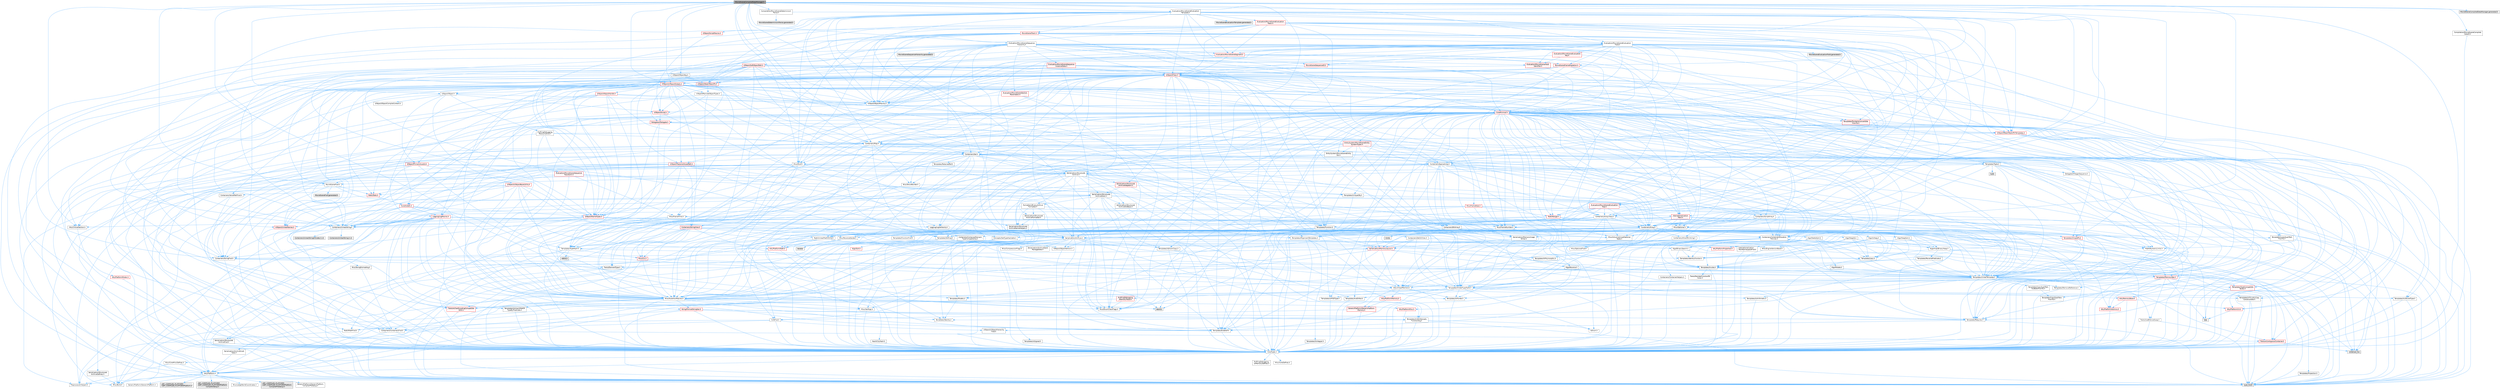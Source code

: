 digraph "MovieSceneCompiledDataManager.h"
{
 // INTERACTIVE_SVG=YES
 // LATEX_PDF_SIZE
  bgcolor="transparent";
  edge [fontname=Helvetica,fontsize=10,labelfontname=Helvetica,labelfontsize=10];
  node [fontname=Helvetica,fontsize=10,shape=box,height=0.2,width=0.4];
  Node1 [id="Node000001",label="MovieSceneCompiledDataManager.h",height=0.2,width=0.4,color="gray40", fillcolor="grey60", style="filled", fontcolor="black",tooltip=" "];
  Node1 -> Node2 [id="edge1_Node000001_Node000002",color="steelblue1",style="solid",tooltip=" "];
  Node2 [id="Node000002",label="Compilation/MovieSceneCompiled\lDataID.h",height=0.2,width=0.4,color="grey40", fillcolor="white", style="filled",URL="$d7/d05/MovieSceneCompiledDataID_8h.html",tooltip=" "];
  Node2 -> Node3 [id="edge2_Node000002_Node000003",color="steelblue1",style="solid",tooltip=" "];
  Node3 [id="Node000003",label="CoreTypes.h",height=0.2,width=0.4,color="grey40", fillcolor="white", style="filled",URL="$dc/dec/CoreTypes_8h.html",tooltip=" "];
  Node3 -> Node4 [id="edge3_Node000003_Node000004",color="steelblue1",style="solid",tooltip=" "];
  Node4 [id="Node000004",label="HAL/Platform.h",height=0.2,width=0.4,color="grey40", fillcolor="white", style="filled",URL="$d9/dd0/Platform_8h.html",tooltip=" "];
  Node4 -> Node5 [id="edge4_Node000004_Node000005",color="steelblue1",style="solid",tooltip=" "];
  Node5 [id="Node000005",label="Misc/Build.h",height=0.2,width=0.4,color="grey40", fillcolor="white", style="filled",URL="$d3/dbb/Build_8h.html",tooltip=" "];
  Node4 -> Node6 [id="edge5_Node000004_Node000006",color="steelblue1",style="solid",tooltip=" "];
  Node6 [id="Node000006",label="Misc/LargeWorldCoordinates.h",height=0.2,width=0.4,color="grey40", fillcolor="white", style="filled",URL="$d2/dcb/LargeWorldCoordinates_8h.html",tooltip=" "];
  Node4 -> Node7 [id="edge6_Node000004_Node000007",color="steelblue1",style="solid",tooltip=" "];
  Node7 [id="Node000007",label="type_traits",height=0.2,width=0.4,color="grey60", fillcolor="#E0E0E0", style="filled",tooltip=" "];
  Node4 -> Node8 [id="edge7_Node000004_Node000008",color="steelblue1",style="solid",tooltip=" "];
  Node8 [id="Node000008",label="PreprocessorHelpers.h",height=0.2,width=0.4,color="grey40", fillcolor="white", style="filled",URL="$db/ddb/PreprocessorHelpers_8h.html",tooltip=" "];
  Node4 -> Node9 [id="edge8_Node000004_Node000009",color="steelblue1",style="solid",tooltip=" "];
  Node9 [id="Node000009",label="UBT_COMPILED_PLATFORM\l/UBT_COMPILED_PLATFORMPlatform\lCompilerPreSetup.h",height=0.2,width=0.4,color="grey60", fillcolor="#E0E0E0", style="filled",tooltip=" "];
  Node4 -> Node10 [id="edge9_Node000004_Node000010",color="steelblue1",style="solid",tooltip=" "];
  Node10 [id="Node000010",label="GenericPlatform/GenericPlatform\lCompilerPreSetup.h",height=0.2,width=0.4,color="grey40", fillcolor="white", style="filled",URL="$d9/dc8/GenericPlatformCompilerPreSetup_8h.html",tooltip=" "];
  Node4 -> Node11 [id="edge10_Node000004_Node000011",color="steelblue1",style="solid",tooltip=" "];
  Node11 [id="Node000011",label="GenericPlatform/GenericPlatform.h",height=0.2,width=0.4,color="grey40", fillcolor="white", style="filled",URL="$d6/d84/GenericPlatform_8h.html",tooltip=" "];
  Node4 -> Node12 [id="edge11_Node000004_Node000012",color="steelblue1",style="solid",tooltip=" "];
  Node12 [id="Node000012",label="UBT_COMPILED_PLATFORM\l/UBT_COMPILED_PLATFORMPlatform.h",height=0.2,width=0.4,color="grey60", fillcolor="#E0E0E0", style="filled",tooltip=" "];
  Node4 -> Node13 [id="edge12_Node000004_Node000013",color="steelblue1",style="solid",tooltip=" "];
  Node13 [id="Node000013",label="UBT_COMPILED_PLATFORM\l/UBT_COMPILED_PLATFORMPlatform\lCompilerSetup.h",height=0.2,width=0.4,color="grey60", fillcolor="#E0E0E0", style="filled",tooltip=" "];
  Node3 -> Node14 [id="edge13_Node000003_Node000014",color="steelblue1",style="solid",tooltip=" "];
  Node14 [id="Node000014",label="ProfilingDebugging\l/UMemoryDefines.h",height=0.2,width=0.4,color="grey40", fillcolor="white", style="filled",URL="$d2/da2/UMemoryDefines_8h.html",tooltip=" "];
  Node3 -> Node15 [id="edge14_Node000003_Node000015",color="steelblue1",style="solid",tooltip=" "];
  Node15 [id="Node000015",label="Misc/CoreMiscDefines.h",height=0.2,width=0.4,color="grey40", fillcolor="white", style="filled",URL="$da/d38/CoreMiscDefines_8h.html",tooltip=" "];
  Node15 -> Node4 [id="edge15_Node000015_Node000004",color="steelblue1",style="solid",tooltip=" "];
  Node15 -> Node8 [id="edge16_Node000015_Node000008",color="steelblue1",style="solid",tooltip=" "];
  Node3 -> Node16 [id="edge17_Node000003_Node000016",color="steelblue1",style="solid",tooltip=" "];
  Node16 [id="Node000016",label="Misc/CoreDefines.h",height=0.2,width=0.4,color="grey40", fillcolor="white", style="filled",URL="$d3/dd2/CoreDefines_8h.html",tooltip=" "];
  Node1 -> Node17 [id="edge18_Node000001_Node000017",color="steelblue1",style="solid",tooltip=" "];
  Node17 [id="Node000017",label="Compilation/MovieSceneDeterminism\lFence.h",height=0.2,width=0.4,color="grey40", fillcolor="white", style="filled",URL="$d4/de5/MovieSceneDeterminismFence_8h.html",tooltip=" "];
  Node17 -> Node18 [id="edge19_Node000017_Node000018",color="steelblue1",style="solid",tooltip=" "];
  Node18 [id="Node000018",label="Misc/FrameNumber.h",height=0.2,width=0.4,color="grey40", fillcolor="white", style="filled",URL="$dd/dbd/FrameNumber_8h.html",tooltip=" "];
  Node18 -> Node3 [id="edge20_Node000018_Node000003",color="steelblue1",style="solid",tooltip=" "];
  Node18 -> Node19 [id="edge21_Node000018_Node000019",color="steelblue1",style="solid",tooltip=" "];
  Node19 [id="Node000019",label="Math/NumericLimits.h",height=0.2,width=0.4,color="grey40", fillcolor="white", style="filled",URL="$df/d1b/NumericLimits_8h.html",tooltip=" "];
  Node19 -> Node3 [id="edge22_Node000019_Node000003",color="steelblue1",style="solid",tooltip=" "];
  Node18 -> Node20 [id="edge23_Node000018_Node000020",color="steelblue1",style="solid",tooltip=" "];
  Node20 [id="Node000020",label="Math/UnrealMathUtility.h",height=0.2,width=0.4,color="grey40", fillcolor="white", style="filled",URL="$db/db8/UnrealMathUtility_8h.html",tooltip=" "];
  Node20 -> Node3 [id="edge24_Node000020_Node000003",color="steelblue1",style="solid",tooltip=" "];
  Node20 -> Node21 [id="edge25_Node000020_Node000021",color="steelblue1",style="solid",tooltip=" "];
  Node21 [id="Node000021",label="Misc/AssertionMacros.h",height=0.2,width=0.4,color="grey40", fillcolor="white", style="filled",URL="$d0/dfa/AssertionMacros_8h.html",tooltip=" "];
  Node21 -> Node3 [id="edge26_Node000021_Node000003",color="steelblue1",style="solid",tooltip=" "];
  Node21 -> Node4 [id="edge27_Node000021_Node000004",color="steelblue1",style="solid",tooltip=" "];
  Node21 -> Node22 [id="edge28_Node000021_Node000022",color="steelblue1",style="solid",tooltip=" "];
  Node22 [id="Node000022",label="HAL/PlatformMisc.h",height=0.2,width=0.4,color="red", fillcolor="#FFF0F0", style="filled",URL="$d0/df5/PlatformMisc_8h.html",tooltip=" "];
  Node22 -> Node3 [id="edge29_Node000022_Node000003",color="steelblue1",style="solid",tooltip=" "];
  Node21 -> Node8 [id="edge30_Node000021_Node000008",color="steelblue1",style="solid",tooltip=" "];
  Node21 -> Node57 [id="edge31_Node000021_Node000057",color="steelblue1",style="solid",tooltip=" "];
  Node57 [id="Node000057",label="Templates/EnableIf.h",height=0.2,width=0.4,color="grey40", fillcolor="white", style="filled",URL="$d7/d60/EnableIf_8h.html",tooltip=" "];
  Node57 -> Node3 [id="edge32_Node000057_Node000003",color="steelblue1",style="solid",tooltip=" "];
  Node21 -> Node58 [id="edge33_Node000021_Node000058",color="steelblue1",style="solid",tooltip=" "];
  Node58 [id="Node000058",label="Templates/IsArrayOrRefOf\lTypeByPredicate.h",height=0.2,width=0.4,color="grey40", fillcolor="white", style="filled",URL="$d6/da1/IsArrayOrRefOfTypeByPredicate_8h.html",tooltip=" "];
  Node58 -> Node3 [id="edge34_Node000058_Node000003",color="steelblue1",style="solid",tooltip=" "];
  Node21 -> Node59 [id="edge35_Node000021_Node000059",color="steelblue1",style="solid",tooltip=" "];
  Node59 [id="Node000059",label="Templates/IsValidVariadic\lFunctionArg.h",height=0.2,width=0.4,color="grey40", fillcolor="white", style="filled",URL="$d0/dc8/IsValidVariadicFunctionArg_8h.html",tooltip=" "];
  Node59 -> Node3 [id="edge36_Node000059_Node000003",color="steelblue1",style="solid",tooltip=" "];
  Node59 -> Node60 [id="edge37_Node000059_Node000060",color="steelblue1",style="solid",tooltip=" "];
  Node60 [id="Node000060",label="IsEnum.h",height=0.2,width=0.4,color="grey40", fillcolor="white", style="filled",URL="$d4/de5/IsEnum_8h.html",tooltip=" "];
  Node59 -> Node7 [id="edge38_Node000059_Node000007",color="steelblue1",style="solid",tooltip=" "];
  Node21 -> Node61 [id="edge39_Node000021_Node000061",color="steelblue1",style="solid",tooltip=" "];
  Node61 [id="Node000061",label="Traits/IsCharEncodingCompatible\lWith.h",height=0.2,width=0.4,color="red", fillcolor="#FFF0F0", style="filled",URL="$df/dd1/IsCharEncodingCompatibleWith_8h.html",tooltip=" "];
  Node61 -> Node7 [id="edge40_Node000061_Node000007",color="steelblue1",style="solid",tooltip=" "];
  Node21 -> Node63 [id="edge41_Node000021_Node000063",color="steelblue1",style="solid",tooltip=" "];
  Node63 [id="Node000063",label="Misc/VarArgs.h",height=0.2,width=0.4,color="grey40", fillcolor="white", style="filled",URL="$d5/d6f/VarArgs_8h.html",tooltip=" "];
  Node63 -> Node3 [id="edge42_Node000063_Node000003",color="steelblue1",style="solid",tooltip=" "];
  Node21 -> Node64 [id="edge43_Node000021_Node000064",color="steelblue1",style="solid",tooltip=" "];
  Node64 [id="Node000064",label="String/FormatStringSan.h",height=0.2,width=0.4,color="red", fillcolor="#FFF0F0", style="filled",URL="$d3/d8b/FormatStringSan_8h.html",tooltip=" "];
  Node64 -> Node7 [id="edge44_Node000064_Node000007",color="steelblue1",style="solid",tooltip=" "];
  Node64 -> Node3 [id="edge45_Node000064_Node000003",color="steelblue1",style="solid",tooltip=" "];
  Node64 -> Node65 [id="edge46_Node000064_Node000065",color="steelblue1",style="solid",tooltip=" "];
  Node65 [id="Node000065",label="Templates/Requires.h",height=0.2,width=0.4,color="grey40", fillcolor="white", style="filled",URL="$dc/d96/Requires_8h.html",tooltip=" "];
  Node65 -> Node57 [id="edge47_Node000065_Node000057",color="steelblue1",style="solid",tooltip=" "];
  Node65 -> Node7 [id="edge48_Node000065_Node000007",color="steelblue1",style="solid",tooltip=" "];
  Node64 -> Node66 [id="edge49_Node000064_Node000066",color="steelblue1",style="solid",tooltip=" "];
  Node66 [id="Node000066",label="Templates/Identity.h",height=0.2,width=0.4,color="grey40", fillcolor="white", style="filled",URL="$d0/dd5/Identity_8h.html",tooltip=" "];
  Node64 -> Node59 [id="edge50_Node000064_Node000059",color="steelblue1",style="solid",tooltip=" "];
  Node64 -> Node30 [id="edge51_Node000064_Node000030",color="steelblue1",style="solid",tooltip=" "];
  Node30 [id="Node000030",label="Containers/ContainersFwd.h",height=0.2,width=0.4,color="grey40", fillcolor="white", style="filled",URL="$d4/d0a/ContainersFwd_8h.html",tooltip=" "];
  Node30 -> Node4 [id="edge52_Node000030_Node000004",color="steelblue1",style="solid",tooltip=" "];
  Node30 -> Node3 [id="edge53_Node000030_Node000003",color="steelblue1",style="solid",tooltip=" "];
  Node30 -> Node27 [id="edge54_Node000030_Node000027",color="steelblue1",style="solid",tooltip=" "];
  Node27 [id="Node000027",label="Traits/IsContiguousContainer.h",height=0.2,width=0.4,color="red", fillcolor="#FFF0F0", style="filled",URL="$d5/d3c/IsContiguousContainer_8h.html",tooltip=" "];
  Node27 -> Node3 [id="edge55_Node000027_Node000003",color="steelblue1",style="solid",tooltip=" "];
  Node27 -> Node26 [id="edge56_Node000027_Node000026",color="steelblue1",style="solid",tooltip=" "];
  Node26 [id="Node000026",label="initializer_list",height=0.2,width=0.4,color="grey60", fillcolor="#E0E0E0", style="filled",tooltip=" "];
  Node21 -> Node70 [id="edge57_Node000021_Node000070",color="steelblue1",style="solid",tooltip=" "];
  Node70 [id="Node000070",label="atomic",height=0.2,width=0.4,color="grey60", fillcolor="#E0E0E0", style="filled",tooltip=" "];
  Node20 -> Node71 [id="edge58_Node000020_Node000071",color="steelblue1",style="solid",tooltip=" "];
  Node71 [id="Node000071",label="HAL/PlatformMath.h",height=0.2,width=0.4,color="red", fillcolor="#FFF0F0", style="filled",URL="$dc/d53/PlatformMath_8h.html",tooltip=" "];
  Node71 -> Node3 [id="edge59_Node000071_Node000003",color="steelblue1",style="solid",tooltip=" "];
  Node20 -> Node31 [id="edge60_Node000020_Node000031",color="steelblue1",style="solid",tooltip=" "];
  Node31 [id="Node000031",label="Math/MathFwd.h",height=0.2,width=0.4,color="grey40", fillcolor="white", style="filled",URL="$d2/d10/MathFwd_8h.html",tooltip=" "];
  Node31 -> Node4 [id="edge61_Node000031_Node000004",color="steelblue1",style="solid",tooltip=" "];
  Node20 -> Node66 [id="edge62_Node000020_Node000066",color="steelblue1",style="solid",tooltip=" "];
  Node20 -> Node65 [id="edge63_Node000020_Node000065",color="steelblue1",style="solid",tooltip=" "];
  Node18 -> Node57 [id="edge64_Node000018_Node000057",color="steelblue1",style="solid",tooltip=" "];
  Node18 -> Node77 [id="edge65_Node000018_Node000077",color="steelblue1",style="solid",tooltip=" "];
  Node77 [id="Node000077",label="Templates/UnrealTypeTraits.h",height=0.2,width=0.4,color="grey40", fillcolor="white", style="filled",URL="$d2/d2d/UnrealTypeTraits_8h.html",tooltip=" "];
  Node77 -> Node3 [id="edge66_Node000077_Node000003",color="steelblue1",style="solid",tooltip=" "];
  Node77 -> Node78 [id="edge67_Node000077_Node000078",color="steelblue1",style="solid",tooltip=" "];
  Node78 [id="Node000078",label="Templates/IsPointer.h",height=0.2,width=0.4,color="grey40", fillcolor="white", style="filled",URL="$d7/d05/IsPointer_8h.html",tooltip=" "];
  Node78 -> Node3 [id="edge68_Node000078_Node000003",color="steelblue1",style="solid",tooltip=" "];
  Node77 -> Node21 [id="edge69_Node000077_Node000021",color="steelblue1",style="solid",tooltip=" "];
  Node77 -> Node73 [id="edge70_Node000077_Node000073",color="steelblue1",style="solid",tooltip=" "];
  Node73 [id="Node000073",label="Templates/AndOrNot.h",height=0.2,width=0.4,color="grey40", fillcolor="white", style="filled",URL="$db/d0a/AndOrNot_8h.html",tooltip=" "];
  Node73 -> Node3 [id="edge71_Node000073_Node000003",color="steelblue1",style="solid",tooltip=" "];
  Node77 -> Node57 [id="edge72_Node000077_Node000057",color="steelblue1",style="solid",tooltip=" "];
  Node77 -> Node79 [id="edge73_Node000077_Node000079",color="steelblue1",style="solid",tooltip=" "];
  Node79 [id="Node000079",label="Templates/IsArithmetic.h",height=0.2,width=0.4,color="grey40", fillcolor="white", style="filled",URL="$d2/d5d/IsArithmetic_8h.html",tooltip=" "];
  Node79 -> Node3 [id="edge74_Node000079_Node000003",color="steelblue1",style="solid",tooltip=" "];
  Node77 -> Node60 [id="edge75_Node000077_Node000060",color="steelblue1",style="solid",tooltip=" "];
  Node77 -> Node80 [id="edge76_Node000077_Node000080",color="steelblue1",style="solid",tooltip=" "];
  Node80 [id="Node000080",label="Templates/Models.h",height=0.2,width=0.4,color="grey40", fillcolor="white", style="filled",URL="$d3/d0c/Models_8h.html",tooltip=" "];
  Node80 -> Node66 [id="edge77_Node000080_Node000066",color="steelblue1",style="solid",tooltip=" "];
  Node77 -> Node81 [id="edge78_Node000077_Node000081",color="steelblue1",style="solid",tooltip=" "];
  Node81 [id="Node000081",label="Templates/IsPODType.h",height=0.2,width=0.4,color="grey40", fillcolor="white", style="filled",URL="$d7/db1/IsPODType_8h.html",tooltip=" "];
  Node81 -> Node3 [id="edge79_Node000081_Node000003",color="steelblue1",style="solid",tooltip=" "];
  Node77 -> Node82 [id="edge80_Node000077_Node000082",color="steelblue1",style="solid",tooltip=" "];
  Node82 [id="Node000082",label="Templates/IsUECoreType.h",height=0.2,width=0.4,color="grey40", fillcolor="white", style="filled",URL="$d1/db8/IsUECoreType_8h.html",tooltip=" "];
  Node82 -> Node3 [id="edge81_Node000082_Node000003",color="steelblue1",style="solid",tooltip=" "];
  Node82 -> Node7 [id="edge82_Node000082_Node000007",color="steelblue1",style="solid",tooltip=" "];
  Node77 -> Node83 [id="edge83_Node000077_Node000083",color="steelblue1",style="solid",tooltip=" "];
  Node83 [id="Node000083",label="Templates/IsTriviallyCopy\lConstructible.h",height=0.2,width=0.4,color="grey40", fillcolor="white", style="filled",URL="$d3/d78/IsTriviallyCopyConstructible_8h.html",tooltip=" "];
  Node83 -> Node3 [id="edge84_Node000083_Node000003",color="steelblue1",style="solid",tooltip=" "];
  Node83 -> Node7 [id="edge85_Node000083_Node000007",color="steelblue1",style="solid",tooltip=" "];
  Node17 -> Node90 [id="edge86_Node000017_Node000090",color="steelblue1",style="solid",tooltip=" "];
  Node90 [id="Node000090",label="MovieSceneDeterminismFence.generated.h",height=0.2,width=0.4,color="grey60", fillcolor="#E0E0E0", style="filled",tooltip=" "];
  Node1 -> Node91 [id="edge87_Node000001_Node000091",color="steelblue1",style="solid",tooltip=" "];
  Node91 [id="Node000091",label="Containers/Array.h",height=0.2,width=0.4,color="grey40", fillcolor="white", style="filled",URL="$df/dd0/Array_8h.html",tooltip=" "];
  Node91 -> Node3 [id="edge88_Node000091_Node000003",color="steelblue1",style="solid",tooltip=" "];
  Node91 -> Node21 [id="edge89_Node000091_Node000021",color="steelblue1",style="solid",tooltip=" "];
  Node91 -> Node92 [id="edge90_Node000091_Node000092",color="steelblue1",style="solid",tooltip=" "];
  Node92 [id="Node000092",label="Misc/IntrusiveUnsetOptional\lState.h",height=0.2,width=0.4,color="grey40", fillcolor="white", style="filled",URL="$d2/d0a/IntrusiveUnsetOptionalState_8h.html",tooltip=" "];
  Node92 -> Node93 [id="edge91_Node000092_Node000093",color="steelblue1",style="solid",tooltip=" "];
  Node93 [id="Node000093",label="Misc/OptionalFwd.h",height=0.2,width=0.4,color="grey40", fillcolor="white", style="filled",URL="$dc/d50/OptionalFwd_8h.html",tooltip=" "];
  Node91 -> Node94 [id="edge92_Node000091_Node000094",color="steelblue1",style="solid",tooltip=" "];
  Node94 [id="Node000094",label="Misc/ReverseIterate.h",height=0.2,width=0.4,color="grey40", fillcolor="white", style="filled",URL="$db/de3/ReverseIterate_8h.html",tooltip=" "];
  Node94 -> Node4 [id="edge93_Node000094_Node000004",color="steelblue1",style="solid",tooltip=" "];
  Node94 -> Node95 [id="edge94_Node000094_Node000095",color="steelblue1",style="solid",tooltip=" "];
  Node95 [id="Node000095",label="iterator",height=0.2,width=0.4,color="grey60", fillcolor="#E0E0E0", style="filled",tooltip=" "];
  Node91 -> Node96 [id="edge95_Node000091_Node000096",color="steelblue1",style="solid",tooltip=" "];
  Node96 [id="Node000096",label="HAL/UnrealMemory.h",height=0.2,width=0.4,color="grey40", fillcolor="white", style="filled",URL="$d9/d96/UnrealMemory_8h.html",tooltip=" "];
  Node96 -> Node3 [id="edge96_Node000096_Node000003",color="steelblue1",style="solid",tooltip=" "];
  Node96 -> Node97 [id="edge97_Node000096_Node000097",color="steelblue1",style="solid",tooltip=" "];
  Node97 [id="Node000097",label="GenericPlatform/GenericPlatform\lMemory.h",height=0.2,width=0.4,color="red", fillcolor="#FFF0F0", style="filled",URL="$dd/d22/GenericPlatformMemory_8h.html",tooltip=" "];
  Node97 -> Node29 [id="edge98_Node000097_Node000029",color="steelblue1",style="solid",tooltip=" "];
  Node29 [id="Node000029",label="CoreFwd.h",height=0.2,width=0.4,color="grey40", fillcolor="white", style="filled",URL="$d1/d1e/CoreFwd_8h.html",tooltip=" "];
  Node29 -> Node3 [id="edge99_Node000029_Node000003",color="steelblue1",style="solid",tooltip=" "];
  Node29 -> Node30 [id="edge100_Node000029_Node000030",color="steelblue1",style="solid",tooltip=" "];
  Node29 -> Node31 [id="edge101_Node000029_Node000031",color="steelblue1",style="solid",tooltip=" "];
  Node29 -> Node32 [id="edge102_Node000029_Node000032",color="steelblue1",style="solid",tooltip=" "];
  Node32 [id="Node000032",label="UObject/UObjectHierarchy\lFwd.h",height=0.2,width=0.4,color="grey40", fillcolor="white", style="filled",URL="$d3/d13/UObjectHierarchyFwd_8h.html",tooltip=" "];
  Node97 -> Node3 [id="edge103_Node000097_Node000003",color="steelblue1",style="solid",tooltip=" "];
  Node96 -> Node100 [id="edge104_Node000096_Node000100",color="steelblue1",style="solid",tooltip=" "];
  Node100 [id="Node000100",label="HAL/MemoryBase.h",height=0.2,width=0.4,color="red", fillcolor="#FFF0F0", style="filled",URL="$d6/d9f/MemoryBase_8h.html",tooltip=" "];
  Node100 -> Node3 [id="edge105_Node000100_Node000003",color="steelblue1",style="solid",tooltip=" "];
  Node100 -> Node50 [id="edge106_Node000100_Node000050",color="steelblue1",style="solid",tooltip=" "];
  Node50 [id="Node000050",label="HAL/PlatformAtomics.h",height=0.2,width=0.4,color="red", fillcolor="#FFF0F0", style="filled",URL="$d3/d36/PlatformAtomics_8h.html",tooltip=" "];
  Node50 -> Node3 [id="edge107_Node000050_Node000003",color="steelblue1",style="solid",tooltip=" "];
  Node100 -> Node34 [id="edge108_Node000100_Node000034",color="steelblue1",style="solid",tooltip=" "];
  Node34 [id="Node000034",label="HAL/PlatformCrt.h",height=0.2,width=0.4,color="red", fillcolor="#FFF0F0", style="filled",URL="$d8/d75/PlatformCrt_8h.html",tooltip=" "];
  Node34 -> Node35 [id="edge109_Node000034_Node000035",color="steelblue1",style="solid",tooltip=" "];
  Node35 [id="Node000035",label="new",height=0.2,width=0.4,color="grey60", fillcolor="#E0E0E0", style="filled",tooltip=" "];
  Node96 -> Node110 [id="edge110_Node000096_Node000110",color="steelblue1",style="solid",tooltip=" "];
  Node110 [id="Node000110",label="HAL/PlatformMemory.h",height=0.2,width=0.4,color="red", fillcolor="#FFF0F0", style="filled",URL="$de/d68/PlatformMemory_8h.html",tooltip=" "];
  Node110 -> Node3 [id="edge111_Node000110_Node000003",color="steelblue1",style="solid",tooltip=" "];
  Node110 -> Node97 [id="edge112_Node000110_Node000097",color="steelblue1",style="solid",tooltip=" "];
  Node96 -> Node112 [id="edge113_Node000096_Node000112",color="steelblue1",style="solid",tooltip=" "];
  Node112 [id="Node000112",label="ProfilingDebugging\l/MemoryTrace.h",height=0.2,width=0.4,color="red", fillcolor="#FFF0F0", style="filled",URL="$da/dd7/MemoryTrace_8h.html",tooltip=" "];
  Node112 -> Node4 [id="edge114_Node000112_Node000004",color="steelblue1",style="solid",tooltip=" "];
  Node112 -> Node45 [id="edge115_Node000112_Node000045",color="steelblue1",style="solid",tooltip=" "];
  Node45 [id="Node000045",label="Misc/EnumClassFlags.h",height=0.2,width=0.4,color="grey40", fillcolor="white", style="filled",URL="$d8/de7/EnumClassFlags_8h.html",tooltip=" "];
  Node96 -> Node78 [id="edge116_Node000096_Node000078",color="steelblue1",style="solid",tooltip=" "];
  Node91 -> Node77 [id="edge117_Node000091_Node000077",color="steelblue1",style="solid",tooltip=" "];
  Node91 -> Node113 [id="edge118_Node000091_Node000113",color="steelblue1",style="solid",tooltip=" "];
  Node113 [id="Node000113",label="Templates/UnrealTemplate.h",height=0.2,width=0.4,color="grey40", fillcolor="white", style="filled",URL="$d4/d24/UnrealTemplate_8h.html",tooltip=" "];
  Node113 -> Node3 [id="edge119_Node000113_Node000003",color="steelblue1",style="solid",tooltip=" "];
  Node113 -> Node78 [id="edge120_Node000113_Node000078",color="steelblue1",style="solid",tooltip=" "];
  Node113 -> Node96 [id="edge121_Node000113_Node000096",color="steelblue1",style="solid",tooltip=" "];
  Node113 -> Node114 [id="edge122_Node000113_Node000114",color="steelblue1",style="solid",tooltip=" "];
  Node114 [id="Node000114",label="Templates/CopyQualifiers\lAndRefsFromTo.h",height=0.2,width=0.4,color="grey40", fillcolor="white", style="filled",URL="$d3/db3/CopyQualifiersAndRefsFromTo_8h.html",tooltip=" "];
  Node114 -> Node115 [id="edge123_Node000114_Node000115",color="steelblue1",style="solid",tooltip=" "];
  Node115 [id="Node000115",label="Templates/CopyQualifiers\lFromTo.h",height=0.2,width=0.4,color="grey40", fillcolor="white", style="filled",URL="$d5/db4/CopyQualifiersFromTo_8h.html",tooltip=" "];
  Node113 -> Node77 [id="edge124_Node000113_Node000077",color="steelblue1",style="solid",tooltip=" "];
  Node113 -> Node75 [id="edge125_Node000113_Node000075",color="steelblue1",style="solid",tooltip=" "];
  Node75 [id="Node000075",label="Templates/RemoveReference.h",height=0.2,width=0.4,color="grey40", fillcolor="white", style="filled",URL="$da/dbe/RemoveReference_8h.html",tooltip=" "];
  Node75 -> Node3 [id="edge126_Node000075_Node000003",color="steelblue1",style="solid",tooltip=" "];
  Node113 -> Node65 [id="edge127_Node000113_Node000065",color="steelblue1",style="solid",tooltip=" "];
  Node113 -> Node87 [id="edge128_Node000113_Node000087",color="steelblue1",style="solid",tooltip=" "];
  Node87 [id="Node000087",label="Templates/TypeCompatible\lBytes.h",height=0.2,width=0.4,color="red", fillcolor="#FFF0F0", style="filled",URL="$df/d0a/TypeCompatibleBytes_8h.html",tooltip=" "];
  Node87 -> Node3 [id="edge129_Node000087_Node000003",color="steelblue1",style="solid",tooltip=" "];
  Node87 -> Node35 [id="edge130_Node000087_Node000035",color="steelblue1",style="solid",tooltip=" "];
  Node87 -> Node7 [id="edge131_Node000087_Node000007",color="steelblue1",style="solid",tooltip=" "];
  Node113 -> Node66 [id="edge132_Node000113_Node000066",color="steelblue1",style="solid",tooltip=" "];
  Node113 -> Node27 [id="edge133_Node000113_Node000027",color="steelblue1",style="solid",tooltip=" "];
  Node113 -> Node116 [id="edge134_Node000113_Node000116",color="steelblue1",style="solid",tooltip=" "];
  Node116 [id="Node000116",label="Traits/UseBitwiseSwap.h",height=0.2,width=0.4,color="grey40", fillcolor="white", style="filled",URL="$db/df3/UseBitwiseSwap_8h.html",tooltip=" "];
  Node116 -> Node3 [id="edge135_Node000116_Node000003",color="steelblue1",style="solid",tooltip=" "];
  Node116 -> Node7 [id="edge136_Node000116_Node000007",color="steelblue1",style="solid",tooltip=" "];
  Node113 -> Node7 [id="edge137_Node000113_Node000007",color="steelblue1",style="solid",tooltip=" "];
  Node91 -> Node117 [id="edge138_Node000091_Node000117",color="steelblue1",style="solid",tooltip=" "];
  Node117 [id="Node000117",label="Containers/AllowShrinking.h",height=0.2,width=0.4,color="grey40", fillcolor="white", style="filled",URL="$d7/d1a/AllowShrinking_8h.html",tooltip=" "];
  Node117 -> Node3 [id="edge139_Node000117_Node000003",color="steelblue1",style="solid",tooltip=" "];
  Node91 -> Node118 [id="edge140_Node000091_Node000118",color="steelblue1",style="solid",tooltip=" "];
  Node118 [id="Node000118",label="Containers/ContainerAllocation\lPolicies.h",height=0.2,width=0.4,color="grey40", fillcolor="white", style="filled",URL="$d7/dff/ContainerAllocationPolicies_8h.html",tooltip=" "];
  Node118 -> Node3 [id="edge141_Node000118_Node000003",color="steelblue1",style="solid",tooltip=" "];
  Node118 -> Node119 [id="edge142_Node000118_Node000119",color="steelblue1",style="solid",tooltip=" "];
  Node119 [id="Node000119",label="Containers/ContainerHelpers.h",height=0.2,width=0.4,color="grey40", fillcolor="white", style="filled",URL="$d7/d33/ContainerHelpers_8h.html",tooltip=" "];
  Node119 -> Node3 [id="edge143_Node000119_Node000003",color="steelblue1",style="solid",tooltip=" "];
  Node118 -> Node118 [id="edge144_Node000118_Node000118",color="steelblue1",style="solid",tooltip=" "];
  Node118 -> Node71 [id="edge145_Node000118_Node000071",color="steelblue1",style="solid",tooltip=" "];
  Node118 -> Node96 [id="edge146_Node000118_Node000096",color="steelblue1",style="solid",tooltip=" "];
  Node118 -> Node19 [id="edge147_Node000118_Node000019",color="steelblue1",style="solid",tooltip=" "];
  Node118 -> Node21 [id="edge148_Node000118_Node000021",color="steelblue1",style="solid",tooltip=" "];
  Node118 -> Node120 [id="edge149_Node000118_Node000120",color="steelblue1",style="solid",tooltip=" "];
  Node120 [id="Node000120",label="Templates/IsPolymorphic.h",height=0.2,width=0.4,color="grey40", fillcolor="white", style="filled",URL="$dc/d20/IsPolymorphic_8h.html",tooltip=" "];
  Node118 -> Node121 [id="edge150_Node000118_Node000121",color="steelblue1",style="solid",tooltip=" "];
  Node121 [id="Node000121",label="Templates/MemoryOps.h",height=0.2,width=0.4,color="red", fillcolor="#FFF0F0", style="filled",URL="$db/dea/MemoryOps_8h.html",tooltip=" "];
  Node121 -> Node3 [id="edge151_Node000121_Node000003",color="steelblue1",style="solid",tooltip=" "];
  Node121 -> Node96 [id="edge152_Node000121_Node000096",color="steelblue1",style="solid",tooltip=" "];
  Node121 -> Node83 [id="edge153_Node000121_Node000083",color="steelblue1",style="solid",tooltip=" "];
  Node121 -> Node65 [id="edge154_Node000121_Node000065",color="steelblue1",style="solid",tooltip=" "];
  Node121 -> Node77 [id="edge155_Node000121_Node000077",color="steelblue1",style="solid",tooltip=" "];
  Node121 -> Node116 [id="edge156_Node000121_Node000116",color="steelblue1",style="solid",tooltip=" "];
  Node121 -> Node35 [id="edge157_Node000121_Node000035",color="steelblue1",style="solid",tooltip=" "];
  Node121 -> Node7 [id="edge158_Node000121_Node000007",color="steelblue1",style="solid",tooltip=" "];
  Node118 -> Node87 [id="edge159_Node000118_Node000087",color="steelblue1",style="solid",tooltip=" "];
  Node118 -> Node7 [id="edge160_Node000118_Node000007",color="steelblue1",style="solid",tooltip=" "];
  Node91 -> Node122 [id="edge161_Node000091_Node000122",color="steelblue1",style="solid",tooltip=" "];
  Node122 [id="Node000122",label="Containers/ContainerElement\lTypeCompatibility.h",height=0.2,width=0.4,color="grey40", fillcolor="white", style="filled",URL="$df/ddf/ContainerElementTypeCompatibility_8h.html",tooltip=" "];
  Node122 -> Node3 [id="edge162_Node000122_Node000003",color="steelblue1",style="solid",tooltip=" "];
  Node122 -> Node77 [id="edge163_Node000122_Node000077",color="steelblue1",style="solid",tooltip=" "];
  Node91 -> Node123 [id="edge164_Node000091_Node000123",color="steelblue1",style="solid",tooltip=" "];
  Node123 [id="Node000123",label="Serialization/Archive.h",height=0.2,width=0.4,color="grey40", fillcolor="white", style="filled",URL="$d7/d3b/Archive_8h.html",tooltip=" "];
  Node123 -> Node29 [id="edge165_Node000123_Node000029",color="steelblue1",style="solid",tooltip=" "];
  Node123 -> Node3 [id="edge166_Node000123_Node000003",color="steelblue1",style="solid",tooltip=" "];
  Node123 -> Node124 [id="edge167_Node000123_Node000124",color="steelblue1",style="solid",tooltip=" "];
  Node124 [id="Node000124",label="HAL/PlatformProperties.h",height=0.2,width=0.4,color="red", fillcolor="#FFF0F0", style="filled",URL="$d9/db0/PlatformProperties_8h.html",tooltip=" "];
  Node124 -> Node3 [id="edge168_Node000124_Node000003",color="steelblue1",style="solid",tooltip=" "];
  Node123 -> Node127 [id="edge169_Node000123_Node000127",color="steelblue1",style="solid",tooltip=" "];
  Node127 [id="Node000127",label="Internationalization\l/TextNamespaceFwd.h",height=0.2,width=0.4,color="grey40", fillcolor="white", style="filled",URL="$d8/d97/TextNamespaceFwd_8h.html",tooltip=" "];
  Node127 -> Node3 [id="edge170_Node000127_Node000003",color="steelblue1",style="solid",tooltip=" "];
  Node123 -> Node31 [id="edge171_Node000123_Node000031",color="steelblue1",style="solid",tooltip=" "];
  Node123 -> Node21 [id="edge172_Node000123_Node000021",color="steelblue1",style="solid",tooltip=" "];
  Node123 -> Node5 [id="edge173_Node000123_Node000005",color="steelblue1",style="solid",tooltip=" "];
  Node123 -> Node44 [id="edge174_Node000123_Node000044",color="steelblue1",style="solid",tooltip=" "];
  Node44 [id="Node000044",label="Misc/CompressionFlags.h",height=0.2,width=0.4,color="grey40", fillcolor="white", style="filled",URL="$d9/d76/CompressionFlags_8h.html",tooltip=" "];
  Node123 -> Node128 [id="edge175_Node000123_Node000128",color="steelblue1",style="solid",tooltip=" "];
  Node128 [id="Node000128",label="Misc/EngineVersionBase.h",height=0.2,width=0.4,color="grey40", fillcolor="white", style="filled",URL="$d5/d2b/EngineVersionBase_8h.html",tooltip=" "];
  Node128 -> Node3 [id="edge176_Node000128_Node000003",color="steelblue1",style="solid",tooltip=" "];
  Node123 -> Node63 [id="edge177_Node000123_Node000063",color="steelblue1",style="solid",tooltip=" "];
  Node123 -> Node129 [id="edge178_Node000123_Node000129",color="steelblue1",style="solid",tooltip=" "];
  Node129 [id="Node000129",label="Serialization/ArchiveCook\lData.h",height=0.2,width=0.4,color="grey40", fillcolor="white", style="filled",URL="$dc/db6/ArchiveCookData_8h.html",tooltip=" "];
  Node129 -> Node4 [id="edge179_Node000129_Node000004",color="steelblue1",style="solid",tooltip=" "];
  Node123 -> Node130 [id="edge180_Node000123_Node000130",color="steelblue1",style="solid",tooltip=" "];
  Node130 [id="Node000130",label="Serialization/ArchiveSave\lPackageData.h",height=0.2,width=0.4,color="grey40", fillcolor="white", style="filled",URL="$d1/d37/ArchiveSavePackageData_8h.html",tooltip=" "];
  Node123 -> Node57 [id="edge181_Node000123_Node000057",color="steelblue1",style="solid",tooltip=" "];
  Node123 -> Node58 [id="edge182_Node000123_Node000058",color="steelblue1",style="solid",tooltip=" "];
  Node123 -> Node131 [id="edge183_Node000123_Node000131",color="steelblue1",style="solid",tooltip=" "];
  Node131 [id="Node000131",label="Templates/IsEnumClass.h",height=0.2,width=0.4,color="grey40", fillcolor="white", style="filled",URL="$d7/d15/IsEnumClass_8h.html",tooltip=" "];
  Node131 -> Node3 [id="edge184_Node000131_Node000003",color="steelblue1",style="solid",tooltip=" "];
  Node131 -> Node73 [id="edge185_Node000131_Node000073",color="steelblue1",style="solid",tooltip=" "];
  Node123 -> Node85 [id="edge186_Node000123_Node000085",color="steelblue1",style="solid",tooltip=" "];
  Node85 [id="Node000085",label="Templates/IsSigned.h",height=0.2,width=0.4,color="grey40", fillcolor="white", style="filled",URL="$d8/dd8/IsSigned_8h.html",tooltip=" "];
  Node85 -> Node3 [id="edge187_Node000085_Node000003",color="steelblue1",style="solid",tooltip=" "];
  Node123 -> Node59 [id="edge188_Node000123_Node000059",color="steelblue1",style="solid",tooltip=" "];
  Node123 -> Node113 [id="edge189_Node000123_Node000113",color="steelblue1",style="solid",tooltip=" "];
  Node123 -> Node61 [id="edge190_Node000123_Node000061",color="steelblue1",style="solid",tooltip=" "];
  Node123 -> Node132 [id="edge191_Node000123_Node000132",color="steelblue1",style="solid",tooltip=" "];
  Node132 [id="Node000132",label="UObject/ObjectVersion.h",height=0.2,width=0.4,color="grey40", fillcolor="white", style="filled",URL="$da/d63/ObjectVersion_8h.html",tooltip=" "];
  Node132 -> Node3 [id="edge192_Node000132_Node000003",color="steelblue1",style="solid",tooltip=" "];
  Node91 -> Node133 [id="edge193_Node000091_Node000133",color="steelblue1",style="solid",tooltip=" "];
  Node133 [id="Node000133",label="Serialization/MemoryImage\lWriter.h",height=0.2,width=0.4,color="grey40", fillcolor="white", style="filled",URL="$d0/d08/MemoryImageWriter_8h.html",tooltip=" "];
  Node133 -> Node3 [id="edge194_Node000133_Node000003",color="steelblue1",style="solid",tooltip=" "];
  Node133 -> Node134 [id="edge195_Node000133_Node000134",color="steelblue1",style="solid",tooltip=" "];
  Node134 [id="Node000134",label="Serialization/MemoryLayout.h",height=0.2,width=0.4,color="red", fillcolor="#FFF0F0", style="filled",URL="$d7/d66/MemoryLayout_8h.html",tooltip=" "];
  Node134 -> Node24 [id="edge196_Node000134_Node000024",color="steelblue1",style="solid",tooltip=" "];
  Node24 [id="Node000024",label="Containers/StringFwd.h",height=0.2,width=0.4,color="grey40", fillcolor="white", style="filled",URL="$df/d37/StringFwd_8h.html",tooltip=" "];
  Node24 -> Node3 [id="edge197_Node000024_Node000003",color="steelblue1",style="solid",tooltip=" "];
  Node24 -> Node25 [id="edge198_Node000024_Node000025",color="steelblue1",style="solid",tooltip=" "];
  Node25 [id="Node000025",label="Traits/ElementType.h",height=0.2,width=0.4,color="grey40", fillcolor="white", style="filled",URL="$d5/d4f/ElementType_8h.html",tooltip=" "];
  Node25 -> Node4 [id="edge199_Node000025_Node000004",color="steelblue1",style="solid",tooltip=" "];
  Node25 -> Node26 [id="edge200_Node000025_Node000026",color="steelblue1",style="solid",tooltip=" "];
  Node25 -> Node7 [id="edge201_Node000025_Node000007",color="steelblue1",style="solid",tooltip=" "];
  Node24 -> Node27 [id="edge202_Node000024_Node000027",color="steelblue1",style="solid",tooltip=" "];
  Node134 -> Node96 [id="edge203_Node000134_Node000096",color="steelblue1",style="solid",tooltip=" "];
  Node134 -> Node57 [id="edge204_Node000134_Node000057",color="steelblue1",style="solid",tooltip=" "];
  Node134 -> Node120 [id="edge205_Node000134_Node000120",color="steelblue1",style="solid",tooltip=" "];
  Node134 -> Node80 [id="edge206_Node000134_Node000080",color="steelblue1",style="solid",tooltip=" "];
  Node134 -> Node113 [id="edge207_Node000134_Node000113",color="steelblue1",style="solid",tooltip=" "];
  Node91 -> Node147 [id="edge208_Node000091_Node000147",color="steelblue1",style="solid",tooltip=" "];
  Node147 [id="Node000147",label="Algo/Heapify.h",height=0.2,width=0.4,color="grey40", fillcolor="white", style="filled",URL="$d0/d2a/Heapify_8h.html",tooltip=" "];
  Node147 -> Node148 [id="edge209_Node000147_Node000148",color="steelblue1",style="solid",tooltip=" "];
  Node148 [id="Node000148",label="Algo/Impl/BinaryHeap.h",height=0.2,width=0.4,color="grey40", fillcolor="white", style="filled",URL="$d7/da3/Algo_2Impl_2BinaryHeap_8h.html",tooltip=" "];
  Node148 -> Node149 [id="edge210_Node000148_Node000149",color="steelblue1",style="solid",tooltip=" "];
  Node149 [id="Node000149",label="Templates/Invoke.h",height=0.2,width=0.4,color="grey40", fillcolor="white", style="filled",URL="$d7/deb/Invoke_8h.html",tooltip=" "];
  Node149 -> Node3 [id="edge211_Node000149_Node000003",color="steelblue1",style="solid",tooltip=" "];
  Node149 -> Node150 [id="edge212_Node000149_Node000150",color="steelblue1",style="solid",tooltip=" "];
  Node150 [id="Node000150",label="Traits/MemberFunctionPtr\lOuter.h",height=0.2,width=0.4,color="grey40", fillcolor="white", style="filled",URL="$db/da7/MemberFunctionPtrOuter_8h.html",tooltip=" "];
  Node149 -> Node113 [id="edge213_Node000149_Node000113",color="steelblue1",style="solid",tooltip=" "];
  Node149 -> Node7 [id="edge214_Node000149_Node000007",color="steelblue1",style="solid",tooltip=" "];
  Node148 -> Node151 [id="edge215_Node000148_Node000151",color="steelblue1",style="solid",tooltip=" "];
  Node151 [id="Node000151",label="Templates/Projection.h",height=0.2,width=0.4,color="grey40", fillcolor="white", style="filled",URL="$d7/df0/Projection_8h.html",tooltip=" "];
  Node151 -> Node7 [id="edge216_Node000151_Node000007",color="steelblue1",style="solid",tooltip=" "];
  Node148 -> Node152 [id="edge217_Node000148_Node000152",color="steelblue1",style="solid",tooltip=" "];
  Node152 [id="Node000152",label="Templates/ReversePredicate.h",height=0.2,width=0.4,color="grey40", fillcolor="white", style="filled",URL="$d8/d28/ReversePredicate_8h.html",tooltip=" "];
  Node152 -> Node149 [id="edge218_Node000152_Node000149",color="steelblue1",style="solid",tooltip=" "];
  Node152 -> Node113 [id="edge219_Node000152_Node000113",color="steelblue1",style="solid",tooltip=" "];
  Node148 -> Node7 [id="edge220_Node000148_Node000007",color="steelblue1",style="solid",tooltip=" "];
  Node147 -> Node153 [id="edge221_Node000147_Node000153",color="steelblue1",style="solid",tooltip=" "];
  Node153 [id="Node000153",label="Templates/IdentityFunctor.h",height=0.2,width=0.4,color="grey40", fillcolor="white", style="filled",URL="$d7/d2e/IdentityFunctor_8h.html",tooltip=" "];
  Node153 -> Node4 [id="edge222_Node000153_Node000004",color="steelblue1",style="solid",tooltip=" "];
  Node147 -> Node149 [id="edge223_Node000147_Node000149",color="steelblue1",style="solid",tooltip=" "];
  Node147 -> Node154 [id="edge224_Node000147_Node000154",color="steelblue1",style="solid",tooltip=" "];
  Node154 [id="Node000154",label="Templates/Less.h",height=0.2,width=0.4,color="grey40", fillcolor="white", style="filled",URL="$de/dc8/Less_8h.html",tooltip=" "];
  Node154 -> Node3 [id="edge225_Node000154_Node000003",color="steelblue1",style="solid",tooltip=" "];
  Node154 -> Node113 [id="edge226_Node000154_Node000113",color="steelblue1",style="solid",tooltip=" "];
  Node147 -> Node113 [id="edge227_Node000147_Node000113",color="steelblue1",style="solid",tooltip=" "];
  Node91 -> Node155 [id="edge228_Node000091_Node000155",color="steelblue1",style="solid",tooltip=" "];
  Node155 [id="Node000155",label="Algo/HeapSort.h",height=0.2,width=0.4,color="grey40", fillcolor="white", style="filled",URL="$d3/d92/HeapSort_8h.html",tooltip=" "];
  Node155 -> Node148 [id="edge229_Node000155_Node000148",color="steelblue1",style="solid",tooltip=" "];
  Node155 -> Node153 [id="edge230_Node000155_Node000153",color="steelblue1",style="solid",tooltip=" "];
  Node155 -> Node154 [id="edge231_Node000155_Node000154",color="steelblue1",style="solid",tooltip=" "];
  Node155 -> Node113 [id="edge232_Node000155_Node000113",color="steelblue1",style="solid",tooltip=" "];
  Node91 -> Node156 [id="edge233_Node000091_Node000156",color="steelblue1",style="solid",tooltip=" "];
  Node156 [id="Node000156",label="Algo/IsHeap.h",height=0.2,width=0.4,color="grey40", fillcolor="white", style="filled",URL="$de/d32/IsHeap_8h.html",tooltip=" "];
  Node156 -> Node148 [id="edge234_Node000156_Node000148",color="steelblue1",style="solid",tooltip=" "];
  Node156 -> Node153 [id="edge235_Node000156_Node000153",color="steelblue1",style="solid",tooltip=" "];
  Node156 -> Node149 [id="edge236_Node000156_Node000149",color="steelblue1",style="solid",tooltip=" "];
  Node156 -> Node154 [id="edge237_Node000156_Node000154",color="steelblue1",style="solid",tooltip=" "];
  Node156 -> Node113 [id="edge238_Node000156_Node000113",color="steelblue1",style="solid",tooltip=" "];
  Node91 -> Node148 [id="edge239_Node000091_Node000148",color="steelblue1",style="solid",tooltip=" "];
  Node91 -> Node157 [id="edge240_Node000091_Node000157",color="steelblue1",style="solid",tooltip=" "];
  Node157 [id="Node000157",label="Algo/StableSort.h",height=0.2,width=0.4,color="grey40", fillcolor="white", style="filled",URL="$d7/d3c/StableSort_8h.html",tooltip=" "];
  Node157 -> Node158 [id="edge241_Node000157_Node000158",color="steelblue1",style="solid",tooltip=" "];
  Node158 [id="Node000158",label="Algo/BinarySearch.h",height=0.2,width=0.4,color="grey40", fillcolor="white", style="filled",URL="$db/db4/BinarySearch_8h.html",tooltip=" "];
  Node158 -> Node153 [id="edge242_Node000158_Node000153",color="steelblue1",style="solid",tooltip=" "];
  Node158 -> Node149 [id="edge243_Node000158_Node000149",color="steelblue1",style="solid",tooltip=" "];
  Node158 -> Node154 [id="edge244_Node000158_Node000154",color="steelblue1",style="solid",tooltip=" "];
  Node157 -> Node159 [id="edge245_Node000157_Node000159",color="steelblue1",style="solid",tooltip=" "];
  Node159 [id="Node000159",label="Algo/Rotate.h",height=0.2,width=0.4,color="grey40", fillcolor="white", style="filled",URL="$dd/da7/Rotate_8h.html",tooltip=" "];
  Node159 -> Node113 [id="edge246_Node000159_Node000113",color="steelblue1",style="solid",tooltip=" "];
  Node157 -> Node153 [id="edge247_Node000157_Node000153",color="steelblue1",style="solid",tooltip=" "];
  Node157 -> Node149 [id="edge248_Node000157_Node000149",color="steelblue1",style="solid",tooltip=" "];
  Node157 -> Node154 [id="edge249_Node000157_Node000154",color="steelblue1",style="solid",tooltip=" "];
  Node157 -> Node113 [id="edge250_Node000157_Node000113",color="steelblue1",style="solid",tooltip=" "];
  Node91 -> Node160 [id="edge251_Node000091_Node000160",color="steelblue1",style="solid",tooltip=" "];
  Node160 [id="Node000160",label="Concepts/GetTypeHashable.h",height=0.2,width=0.4,color="grey40", fillcolor="white", style="filled",URL="$d3/da2/GetTypeHashable_8h.html",tooltip=" "];
  Node160 -> Node3 [id="edge252_Node000160_Node000003",color="steelblue1",style="solid",tooltip=" "];
  Node160 -> Node138 [id="edge253_Node000160_Node000138",color="steelblue1",style="solid",tooltip=" "];
  Node138 [id="Node000138",label="Templates/TypeHash.h",height=0.2,width=0.4,color="grey40", fillcolor="white", style="filled",URL="$d1/d62/TypeHash_8h.html",tooltip=" "];
  Node138 -> Node3 [id="edge254_Node000138_Node000003",color="steelblue1",style="solid",tooltip=" "];
  Node138 -> Node65 [id="edge255_Node000138_Node000065",color="steelblue1",style="solid",tooltip=" "];
  Node138 -> Node139 [id="edge256_Node000138_Node000139",color="steelblue1",style="solid",tooltip=" "];
  Node139 [id="Node000139",label="Misc/Crc.h",height=0.2,width=0.4,color="red", fillcolor="#FFF0F0", style="filled",URL="$d4/dd2/Crc_8h.html",tooltip=" "];
  Node139 -> Node3 [id="edge257_Node000139_Node000003",color="steelblue1",style="solid",tooltip=" "];
  Node139 -> Node21 [id="edge258_Node000139_Node000021",color="steelblue1",style="solid",tooltip=" "];
  Node139 -> Node77 [id="edge259_Node000139_Node000077",color="steelblue1",style="solid",tooltip=" "];
  Node138 -> Node144 [id="edge260_Node000138_Node000144",color="steelblue1",style="solid",tooltip=" "];
  Node144 [id="Node000144",label="stdint.h",height=0.2,width=0.4,color="grey60", fillcolor="#E0E0E0", style="filled",tooltip=" "];
  Node138 -> Node7 [id="edge261_Node000138_Node000007",color="steelblue1",style="solid",tooltip=" "];
  Node91 -> Node153 [id="edge262_Node000091_Node000153",color="steelblue1",style="solid",tooltip=" "];
  Node91 -> Node149 [id="edge263_Node000091_Node000149",color="steelblue1",style="solid",tooltip=" "];
  Node91 -> Node154 [id="edge264_Node000091_Node000154",color="steelblue1",style="solid",tooltip=" "];
  Node91 -> Node161 [id="edge265_Node000091_Node000161",color="steelblue1",style="solid",tooltip=" "];
  Node161 [id="Node000161",label="Templates/LosesQualifiers\lFromTo.h",height=0.2,width=0.4,color="grey40", fillcolor="white", style="filled",URL="$d2/db3/LosesQualifiersFromTo_8h.html",tooltip=" "];
  Node161 -> Node115 [id="edge266_Node000161_Node000115",color="steelblue1",style="solid",tooltip=" "];
  Node161 -> Node7 [id="edge267_Node000161_Node000007",color="steelblue1",style="solid",tooltip=" "];
  Node91 -> Node65 [id="edge268_Node000091_Node000065",color="steelblue1",style="solid",tooltip=" "];
  Node91 -> Node162 [id="edge269_Node000091_Node000162",color="steelblue1",style="solid",tooltip=" "];
  Node162 [id="Node000162",label="Templates/Sorting.h",height=0.2,width=0.4,color="grey40", fillcolor="white", style="filled",URL="$d3/d9e/Sorting_8h.html",tooltip=" "];
  Node162 -> Node3 [id="edge270_Node000162_Node000003",color="steelblue1",style="solid",tooltip=" "];
  Node162 -> Node158 [id="edge271_Node000162_Node000158",color="steelblue1",style="solid",tooltip=" "];
  Node162 -> Node163 [id="edge272_Node000162_Node000163",color="steelblue1",style="solid",tooltip=" "];
  Node163 [id="Node000163",label="Algo/Sort.h",height=0.2,width=0.4,color="red", fillcolor="#FFF0F0", style="filled",URL="$d1/d87/Sort_8h.html",tooltip=" "];
  Node162 -> Node71 [id="edge273_Node000162_Node000071",color="steelblue1",style="solid",tooltip=" "];
  Node162 -> Node154 [id="edge274_Node000162_Node000154",color="steelblue1",style="solid",tooltip=" "];
  Node91 -> Node165 [id="edge275_Node000091_Node000165",color="steelblue1",style="solid",tooltip=" "];
  Node165 [id="Node000165",label="Templates/AlignmentTemplates.h",height=0.2,width=0.4,color="grey40", fillcolor="white", style="filled",URL="$dd/d32/AlignmentTemplates_8h.html",tooltip=" "];
  Node165 -> Node3 [id="edge276_Node000165_Node000003",color="steelblue1",style="solid",tooltip=" "];
  Node165 -> Node86 [id="edge277_Node000165_Node000086",color="steelblue1",style="solid",tooltip=" "];
  Node86 [id="Node000086",label="Templates/IsIntegral.h",height=0.2,width=0.4,color="grey40", fillcolor="white", style="filled",URL="$da/d64/IsIntegral_8h.html",tooltip=" "];
  Node86 -> Node3 [id="edge278_Node000086_Node000003",color="steelblue1",style="solid",tooltip=" "];
  Node165 -> Node78 [id="edge279_Node000165_Node000078",color="steelblue1",style="solid",tooltip=" "];
  Node91 -> Node25 [id="edge280_Node000091_Node000025",color="steelblue1",style="solid",tooltip=" "];
  Node91 -> Node88 [id="edge281_Node000091_Node000088",color="steelblue1",style="solid",tooltip=" "];
  Node88 [id="Node000088",label="limits",height=0.2,width=0.4,color="grey60", fillcolor="#E0E0E0", style="filled",tooltip=" "];
  Node91 -> Node7 [id="edge282_Node000091_Node000007",color="steelblue1",style="solid",tooltip=" "];
  Node1 -> Node166 [id="edge283_Node000001_Node000166",color="steelblue1",style="solid",tooltip=" "];
  Node166 [id="Node000166",label="Containers/Map.h",height=0.2,width=0.4,color="grey40", fillcolor="white", style="filled",URL="$df/d79/Map_8h.html",tooltip=" "];
  Node166 -> Node3 [id="edge284_Node000166_Node000003",color="steelblue1",style="solid",tooltip=" "];
  Node166 -> Node167 [id="edge285_Node000166_Node000167",color="steelblue1",style="solid",tooltip=" "];
  Node167 [id="Node000167",label="Algo/Reverse.h",height=0.2,width=0.4,color="grey40", fillcolor="white", style="filled",URL="$d5/d93/Reverse_8h.html",tooltip=" "];
  Node167 -> Node3 [id="edge286_Node000167_Node000003",color="steelblue1",style="solid",tooltip=" "];
  Node167 -> Node113 [id="edge287_Node000167_Node000113",color="steelblue1",style="solid",tooltip=" "];
  Node166 -> Node122 [id="edge288_Node000166_Node000122",color="steelblue1",style="solid",tooltip=" "];
  Node166 -> Node168 [id="edge289_Node000166_Node000168",color="steelblue1",style="solid",tooltip=" "];
  Node168 [id="Node000168",label="Containers/Set.h",height=0.2,width=0.4,color="grey40", fillcolor="white", style="filled",URL="$d4/d45/Set_8h.html",tooltip=" "];
  Node168 -> Node118 [id="edge290_Node000168_Node000118",color="steelblue1",style="solid",tooltip=" "];
  Node168 -> Node122 [id="edge291_Node000168_Node000122",color="steelblue1",style="solid",tooltip=" "];
  Node168 -> Node169 [id="edge292_Node000168_Node000169",color="steelblue1",style="solid",tooltip=" "];
  Node169 [id="Node000169",label="Containers/SetUtilities.h",height=0.2,width=0.4,color="grey40", fillcolor="white", style="filled",URL="$dc/de5/SetUtilities_8h.html",tooltip=" "];
  Node169 -> Node3 [id="edge293_Node000169_Node000003",color="steelblue1",style="solid",tooltip=" "];
  Node169 -> Node134 [id="edge294_Node000169_Node000134",color="steelblue1",style="solid",tooltip=" "];
  Node169 -> Node121 [id="edge295_Node000169_Node000121",color="steelblue1",style="solid",tooltip=" "];
  Node169 -> Node77 [id="edge296_Node000169_Node000077",color="steelblue1",style="solid",tooltip=" "];
  Node168 -> Node170 [id="edge297_Node000168_Node000170",color="steelblue1",style="solid",tooltip=" "];
  Node170 [id="Node000170",label="Containers/SparseArray.h",height=0.2,width=0.4,color="grey40", fillcolor="white", style="filled",URL="$d5/dbf/SparseArray_8h.html",tooltip=" "];
  Node170 -> Node3 [id="edge298_Node000170_Node000003",color="steelblue1",style="solid",tooltip=" "];
  Node170 -> Node21 [id="edge299_Node000170_Node000021",color="steelblue1",style="solid",tooltip=" "];
  Node170 -> Node96 [id="edge300_Node000170_Node000096",color="steelblue1",style="solid",tooltip=" "];
  Node170 -> Node77 [id="edge301_Node000170_Node000077",color="steelblue1",style="solid",tooltip=" "];
  Node170 -> Node113 [id="edge302_Node000170_Node000113",color="steelblue1",style="solid",tooltip=" "];
  Node170 -> Node118 [id="edge303_Node000170_Node000118",color="steelblue1",style="solid",tooltip=" "];
  Node170 -> Node154 [id="edge304_Node000170_Node000154",color="steelblue1",style="solid",tooltip=" "];
  Node170 -> Node91 [id="edge305_Node000170_Node000091",color="steelblue1",style="solid",tooltip=" "];
  Node170 -> Node20 [id="edge306_Node000170_Node000020",color="steelblue1",style="solid",tooltip=" "];
  Node170 -> Node171 [id="edge307_Node000170_Node000171",color="steelblue1",style="solid",tooltip=" "];
  Node171 [id="Node000171",label="Containers/ScriptArray.h",height=0.2,width=0.4,color="grey40", fillcolor="white", style="filled",URL="$dc/daf/ScriptArray_8h.html",tooltip=" "];
  Node171 -> Node3 [id="edge308_Node000171_Node000003",color="steelblue1",style="solid",tooltip=" "];
  Node171 -> Node21 [id="edge309_Node000171_Node000021",color="steelblue1",style="solid",tooltip=" "];
  Node171 -> Node96 [id="edge310_Node000171_Node000096",color="steelblue1",style="solid",tooltip=" "];
  Node171 -> Node117 [id="edge311_Node000171_Node000117",color="steelblue1",style="solid",tooltip=" "];
  Node171 -> Node118 [id="edge312_Node000171_Node000118",color="steelblue1",style="solid",tooltip=" "];
  Node171 -> Node91 [id="edge313_Node000171_Node000091",color="steelblue1",style="solid",tooltip=" "];
  Node171 -> Node26 [id="edge314_Node000171_Node000026",color="steelblue1",style="solid",tooltip=" "];
  Node170 -> Node172 [id="edge315_Node000170_Node000172",color="steelblue1",style="solid",tooltip=" "];
  Node172 [id="Node000172",label="Containers/BitArray.h",height=0.2,width=0.4,color="grey40", fillcolor="white", style="filled",URL="$d1/de4/BitArray_8h.html",tooltip=" "];
  Node172 -> Node118 [id="edge316_Node000172_Node000118",color="steelblue1",style="solid",tooltip=" "];
  Node172 -> Node3 [id="edge317_Node000172_Node000003",color="steelblue1",style="solid",tooltip=" "];
  Node172 -> Node50 [id="edge318_Node000172_Node000050",color="steelblue1",style="solid",tooltip=" "];
  Node172 -> Node96 [id="edge319_Node000172_Node000096",color="steelblue1",style="solid",tooltip=" "];
  Node172 -> Node20 [id="edge320_Node000172_Node000020",color="steelblue1",style="solid",tooltip=" "];
  Node172 -> Node21 [id="edge321_Node000172_Node000021",color="steelblue1",style="solid",tooltip=" "];
  Node172 -> Node45 [id="edge322_Node000172_Node000045",color="steelblue1",style="solid",tooltip=" "];
  Node172 -> Node123 [id="edge323_Node000172_Node000123",color="steelblue1",style="solid",tooltip=" "];
  Node172 -> Node133 [id="edge324_Node000172_Node000133",color="steelblue1",style="solid",tooltip=" "];
  Node172 -> Node134 [id="edge325_Node000172_Node000134",color="steelblue1",style="solid",tooltip=" "];
  Node172 -> Node57 [id="edge326_Node000172_Node000057",color="steelblue1",style="solid",tooltip=" "];
  Node172 -> Node149 [id="edge327_Node000172_Node000149",color="steelblue1",style="solid",tooltip=" "];
  Node172 -> Node113 [id="edge328_Node000172_Node000113",color="steelblue1",style="solid",tooltip=" "];
  Node172 -> Node77 [id="edge329_Node000172_Node000077",color="steelblue1",style="solid",tooltip=" "];
  Node170 -> Node173 [id="edge330_Node000170_Node000173",color="steelblue1",style="solid",tooltip=" "];
  Node173 [id="Node000173",label="Serialization/Structured\lArchive.h",height=0.2,width=0.4,color="grey40", fillcolor="white", style="filled",URL="$d9/d1e/StructuredArchive_8h.html",tooltip=" "];
  Node173 -> Node91 [id="edge331_Node000173_Node000091",color="steelblue1",style="solid",tooltip=" "];
  Node173 -> Node118 [id="edge332_Node000173_Node000118",color="steelblue1",style="solid",tooltip=" "];
  Node173 -> Node3 [id="edge333_Node000173_Node000003",color="steelblue1",style="solid",tooltip=" "];
  Node173 -> Node174 [id="edge334_Node000173_Node000174",color="steelblue1",style="solid",tooltip=" "];
  Node174 [id="Node000174",label="Formatters/BinaryArchive\lFormatter.h",height=0.2,width=0.4,color="grey40", fillcolor="white", style="filled",URL="$d2/d01/BinaryArchiveFormatter_8h.html",tooltip=" "];
  Node174 -> Node91 [id="edge335_Node000174_Node000091",color="steelblue1",style="solid",tooltip=" "];
  Node174 -> Node4 [id="edge336_Node000174_Node000004",color="steelblue1",style="solid",tooltip=" "];
  Node174 -> Node123 [id="edge337_Node000174_Node000123",color="steelblue1",style="solid",tooltip=" "];
  Node174 -> Node175 [id="edge338_Node000174_Node000175",color="steelblue1",style="solid",tooltip=" "];
  Node175 [id="Node000175",label="Serialization/Structured\lArchiveFormatter.h",height=0.2,width=0.4,color="grey40", fillcolor="white", style="filled",URL="$db/dfe/StructuredArchiveFormatter_8h.html",tooltip=" "];
  Node175 -> Node91 [id="edge339_Node000175_Node000091",color="steelblue1",style="solid",tooltip=" "];
  Node175 -> Node29 [id="edge340_Node000175_Node000029",color="steelblue1",style="solid",tooltip=" "];
  Node175 -> Node3 [id="edge341_Node000175_Node000003",color="steelblue1",style="solid",tooltip=" "];
  Node175 -> Node176 [id="edge342_Node000175_Node000176",color="steelblue1",style="solid",tooltip=" "];
  Node176 [id="Node000176",label="Serialization/Structured\lArchiveNameHelpers.h",height=0.2,width=0.4,color="grey40", fillcolor="white", style="filled",URL="$d0/d7b/StructuredArchiveNameHelpers_8h.html",tooltip=" "];
  Node176 -> Node3 [id="edge343_Node000176_Node000003",color="steelblue1",style="solid",tooltip=" "];
  Node176 -> Node66 [id="edge344_Node000176_Node000066",color="steelblue1",style="solid",tooltip=" "];
  Node174 -> Node176 [id="edge345_Node000174_Node000176",color="steelblue1",style="solid",tooltip=" "];
  Node173 -> Node5 [id="edge346_Node000173_Node000005",color="steelblue1",style="solid",tooltip=" "];
  Node173 -> Node123 [id="edge347_Node000173_Node000123",color="steelblue1",style="solid",tooltip=" "];
  Node173 -> Node177 [id="edge348_Node000173_Node000177",color="steelblue1",style="solid",tooltip=" "];
  Node177 [id="Node000177",label="Serialization/Structured\lArchiveAdapters.h",height=0.2,width=0.4,color="red", fillcolor="#FFF0F0", style="filled",URL="$d3/de1/StructuredArchiveAdapters_8h.html",tooltip=" "];
  Node177 -> Node3 [id="edge349_Node000177_Node000003",color="steelblue1",style="solid",tooltip=" "];
  Node177 -> Node80 [id="edge350_Node000177_Node000080",color="steelblue1",style="solid",tooltip=" "];
  Node177 -> Node180 [id="edge351_Node000177_Node000180",color="steelblue1",style="solid",tooltip=" "];
  Node180 [id="Node000180",label="Serialization/Structured\lArchiveSlots.h",height=0.2,width=0.4,color="grey40", fillcolor="white", style="filled",URL="$d2/d87/StructuredArchiveSlots_8h.html",tooltip=" "];
  Node180 -> Node91 [id="edge352_Node000180_Node000091",color="steelblue1",style="solid",tooltip=" "];
  Node180 -> Node3 [id="edge353_Node000180_Node000003",color="steelblue1",style="solid",tooltip=" "];
  Node180 -> Node174 [id="edge354_Node000180_Node000174",color="steelblue1",style="solid",tooltip=" "];
  Node180 -> Node5 [id="edge355_Node000180_Node000005",color="steelblue1",style="solid",tooltip=" "];
  Node180 -> Node181 [id="edge356_Node000180_Node000181",color="steelblue1",style="solid",tooltip=" "];
  Node181 [id="Node000181",label="Misc/Optional.h",height=0.2,width=0.4,color="grey40", fillcolor="white", style="filled",URL="$d2/dae/Optional_8h.html",tooltip=" "];
  Node181 -> Node3 [id="edge357_Node000181_Node000003",color="steelblue1",style="solid",tooltip=" "];
  Node181 -> Node21 [id="edge358_Node000181_Node000021",color="steelblue1",style="solid",tooltip=" "];
  Node181 -> Node92 [id="edge359_Node000181_Node000092",color="steelblue1",style="solid",tooltip=" "];
  Node181 -> Node93 [id="edge360_Node000181_Node000093",color="steelblue1",style="solid",tooltip=" "];
  Node181 -> Node121 [id="edge361_Node000181_Node000121",color="steelblue1",style="solid",tooltip=" "];
  Node181 -> Node113 [id="edge362_Node000181_Node000113",color="steelblue1",style="solid",tooltip=" "];
  Node181 -> Node123 [id="edge363_Node000181_Node000123",color="steelblue1",style="solid",tooltip=" "];
  Node180 -> Node123 [id="edge364_Node000180_Node000123",color="steelblue1",style="solid",tooltip=" "];
  Node180 -> Node182 [id="edge365_Node000180_Node000182",color="steelblue1",style="solid",tooltip=" "];
  Node182 [id="Node000182",label="Serialization/Structured\lArchiveFwd.h",height=0.2,width=0.4,color="grey40", fillcolor="white", style="filled",URL="$d2/df9/StructuredArchiveFwd_8h.html",tooltip=" "];
  Node182 -> Node3 [id="edge366_Node000182_Node000003",color="steelblue1",style="solid",tooltip=" "];
  Node182 -> Node5 [id="edge367_Node000182_Node000005",color="steelblue1",style="solid",tooltip=" "];
  Node182 -> Node7 [id="edge368_Node000182_Node000007",color="steelblue1",style="solid",tooltip=" "];
  Node180 -> Node176 [id="edge369_Node000180_Node000176",color="steelblue1",style="solid",tooltip=" "];
  Node180 -> Node183 [id="edge370_Node000180_Node000183",color="steelblue1",style="solid",tooltip=" "];
  Node183 [id="Node000183",label="Serialization/Structured\lArchiveSlotBase.h",height=0.2,width=0.4,color="grey40", fillcolor="white", style="filled",URL="$d9/d9a/StructuredArchiveSlotBase_8h.html",tooltip=" "];
  Node183 -> Node3 [id="edge371_Node000183_Node000003",color="steelblue1",style="solid",tooltip=" "];
  Node180 -> Node57 [id="edge372_Node000180_Node000057",color="steelblue1",style="solid",tooltip=" "];
  Node180 -> Node131 [id="edge373_Node000180_Node000131",color="steelblue1",style="solid",tooltip=" "];
  Node177 -> Node184 [id="edge374_Node000177_Node000184",color="steelblue1",style="solid",tooltip=" "];
  Node184 [id="Node000184",label="Templates/UniqueObj.h",height=0.2,width=0.4,color="grey40", fillcolor="white", style="filled",URL="$da/d95/UniqueObj_8h.html",tooltip=" "];
  Node184 -> Node3 [id="edge375_Node000184_Node000003",color="steelblue1",style="solid",tooltip=" "];
  Node184 -> Node185 [id="edge376_Node000184_Node000185",color="steelblue1",style="solid",tooltip=" "];
  Node185 [id="Node000185",label="Templates/UniquePtr.h",height=0.2,width=0.4,color="red", fillcolor="#FFF0F0", style="filled",URL="$de/d1a/UniquePtr_8h.html",tooltip=" "];
  Node185 -> Node3 [id="edge377_Node000185_Node000003",color="steelblue1",style="solid",tooltip=" "];
  Node185 -> Node113 [id="edge378_Node000185_Node000113",color="steelblue1",style="solid",tooltip=" "];
  Node185 -> Node65 [id="edge379_Node000185_Node000065",color="steelblue1",style="solid",tooltip=" "];
  Node185 -> Node134 [id="edge380_Node000185_Node000134",color="steelblue1",style="solid",tooltip=" "];
  Node185 -> Node7 [id="edge381_Node000185_Node000007",color="steelblue1",style="solid",tooltip=" "];
  Node173 -> Node188 [id="edge382_Node000173_Node000188",color="steelblue1",style="solid",tooltip=" "];
  Node188 [id="Node000188",label="Serialization/Structured\lArchiveDefines.h",height=0.2,width=0.4,color="grey40", fillcolor="white", style="filled",URL="$d3/d61/StructuredArchiveDefines_8h.html",tooltip=" "];
  Node188 -> Node5 [id="edge383_Node000188_Node000005",color="steelblue1",style="solid",tooltip=" "];
  Node173 -> Node175 [id="edge384_Node000173_Node000175",color="steelblue1",style="solid",tooltip=" "];
  Node173 -> Node182 [id="edge385_Node000173_Node000182",color="steelblue1",style="solid",tooltip=" "];
  Node173 -> Node176 [id="edge386_Node000173_Node000176",color="steelblue1",style="solid",tooltip=" "];
  Node173 -> Node183 [id="edge387_Node000173_Node000183",color="steelblue1",style="solid",tooltip=" "];
  Node173 -> Node180 [id="edge388_Node000173_Node000180",color="steelblue1",style="solid",tooltip=" "];
  Node173 -> Node184 [id="edge389_Node000173_Node000184",color="steelblue1",style="solid",tooltip=" "];
  Node170 -> Node133 [id="edge390_Node000170_Node000133",color="steelblue1",style="solid",tooltip=" "];
  Node170 -> Node189 [id="edge391_Node000170_Node000189",color="steelblue1",style="solid",tooltip=" "];
  Node189 [id="Node000189",label="Containers/UnrealString.h",height=0.2,width=0.4,color="grey40", fillcolor="white", style="filled",URL="$d5/dba/UnrealString_8h.html",tooltip=" "];
  Node189 -> Node190 [id="edge392_Node000189_Node000190",color="steelblue1",style="solid",tooltip=" "];
  Node190 [id="Node000190",label="Containers/UnrealStringIncludes.h.inl",height=0.2,width=0.4,color="grey60", fillcolor="#E0E0E0", style="filled",tooltip=" "];
  Node189 -> Node191 [id="edge393_Node000189_Node000191",color="steelblue1",style="solid",tooltip=" "];
  Node191 [id="Node000191",label="Containers/UnrealString.h.inl",height=0.2,width=0.4,color="grey60", fillcolor="#E0E0E0", style="filled",tooltip=" "];
  Node189 -> Node192 [id="edge394_Node000189_Node000192",color="steelblue1",style="solid",tooltip=" "];
  Node192 [id="Node000192",label="Misc/StringFormatArg.h",height=0.2,width=0.4,color="grey40", fillcolor="white", style="filled",URL="$d2/d16/StringFormatArg_8h.html",tooltip=" "];
  Node192 -> Node30 [id="edge395_Node000192_Node000030",color="steelblue1",style="solid",tooltip=" "];
  Node170 -> Node92 [id="edge396_Node000170_Node000092",color="steelblue1",style="solid",tooltip=" "];
  Node168 -> Node30 [id="edge397_Node000168_Node000030",color="steelblue1",style="solid",tooltip=" "];
  Node168 -> Node20 [id="edge398_Node000168_Node000020",color="steelblue1",style="solid",tooltip=" "];
  Node168 -> Node21 [id="edge399_Node000168_Node000021",color="steelblue1",style="solid",tooltip=" "];
  Node168 -> Node193 [id="edge400_Node000168_Node000193",color="steelblue1",style="solid",tooltip=" "];
  Node193 [id="Node000193",label="Misc/StructBuilder.h",height=0.2,width=0.4,color="grey40", fillcolor="white", style="filled",URL="$d9/db3/StructBuilder_8h.html",tooltip=" "];
  Node193 -> Node3 [id="edge401_Node000193_Node000003",color="steelblue1",style="solid",tooltip=" "];
  Node193 -> Node20 [id="edge402_Node000193_Node000020",color="steelblue1",style="solid",tooltip=" "];
  Node193 -> Node165 [id="edge403_Node000193_Node000165",color="steelblue1",style="solid",tooltip=" "];
  Node168 -> Node133 [id="edge404_Node000168_Node000133",color="steelblue1",style="solid",tooltip=" "];
  Node168 -> Node173 [id="edge405_Node000168_Node000173",color="steelblue1",style="solid",tooltip=" "];
  Node168 -> Node194 [id="edge406_Node000168_Node000194",color="steelblue1",style="solid",tooltip=" "];
  Node194 [id="Node000194",label="Templates/Function.h",height=0.2,width=0.4,color="grey40", fillcolor="white", style="filled",URL="$df/df5/Function_8h.html",tooltip=" "];
  Node194 -> Node3 [id="edge407_Node000194_Node000003",color="steelblue1",style="solid",tooltip=" "];
  Node194 -> Node21 [id="edge408_Node000194_Node000021",color="steelblue1",style="solid",tooltip=" "];
  Node194 -> Node92 [id="edge409_Node000194_Node000092",color="steelblue1",style="solid",tooltip=" "];
  Node194 -> Node96 [id="edge410_Node000194_Node000096",color="steelblue1",style="solid",tooltip=" "];
  Node194 -> Node195 [id="edge411_Node000194_Node000195",color="steelblue1",style="solid",tooltip=" "];
  Node195 [id="Node000195",label="Templates/FunctionFwd.h",height=0.2,width=0.4,color="grey40", fillcolor="white", style="filled",URL="$d6/d54/FunctionFwd_8h.html",tooltip=" "];
  Node194 -> Node77 [id="edge412_Node000194_Node000077",color="steelblue1",style="solid",tooltip=" "];
  Node194 -> Node149 [id="edge413_Node000194_Node000149",color="steelblue1",style="solid",tooltip=" "];
  Node194 -> Node113 [id="edge414_Node000194_Node000113",color="steelblue1",style="solid",tooltip=" "];
  Node194 -> Node65 [id="edge415_Node000194_Node000065",color="steelblue1",style="solid",tooltip=" "];
  Node194 -> Node20 [id="edge416_Node000194_Node000020",color="steelblue1",style="solid",tooltip=" "];
  Node194 -> Node35 [id="edge417_Node000194_Node000035",color="steelblue1",style="solid",tooltip=" "];
  Node194 -> Node7 [id="edge418_Node000194_Node000007",color="steelblue1",style="solid",tooltip=" "];
  Node168 -> Node196 [id="edge419_Node000168_Node000196",color="steelblue1",style="solid",tooltip=" "];
  Node196 [id="Node000196",label="Templates/RetainedRef.h",height=0.2,width=0.4,color="grey40", fillcolor="white", style="filled",URL="$d1/dac/RetainedRef_8h.html",tooltip=" "];
  Node168 -> Node162 [id="edge420_Node000168_Node000162",color="steelblue1",style="solid",tooltip=" "];
  Node168 -> Node138 [id="edge421_Node000168_Node000138",color="steelblue1",style="solid",tooltip=" "];
  Node168 -> Node113 [id="edge422_Node000168_Node000113",color="steelblue1",style="solid",tooltip=" "];
  Node168 -> Node26 [id="edge423_Node000168_Node000026",color="steelblue1",style="solid",tooltip=" "];
  Node168 -> Node7 [id="edge424_Node000168_Node000007",color="steelblue1",style="solid",tooltip=" "];
  Node166 -> Node189 [id="edge425_Node000166_Node000189",color="steelblue1",style="solid",tooltip=" "];
  Node166 -> Node21 [id="edge426_Node000166_Node000021",color="steelblue1",style="solid",tooltip=" "];
  Node166 -> Node193 [id="edge427_Node000166_Node000193",color="steelblue1",style="solid",tooltip=" "];
  Node166 -> Node194 [id="edge428_Node000166_Node000194",color="steelblue1",style="solid",tooltip=" "];
  Node166 -> Node162 [id="edge429_Node000166_Node000162",color="steelblue1",style="solid",tooltip=" "];
  Node166 -> Node197 [id="edge430_Node000166_Node000197",color="steelblue1",style="solid",tooltip=" "];
  Node197 [id="Node000197",label="Templates/Tuple.h",height=0.2,width=0.4,color="grey40", fillcolor="white", style="filled",URL="$d2/d4f/Tuple_8h.html",tooltip=" "];
  Node197 -> Node3 [id="edge431_Node000197_Node000003",color="steelblue1",style="solid",tooltip=" "];
  Node197 -> Node113 [id="edge432_Node000197_Node000113",color="steelblue1",style="solid",tooltip=" "];
  Node197 -> Node198 [id="edge433_Node000197_Node000198",color="steelblue1",style="solid",tooltip=" "];
  Node198 [id="Node000198",label="Delegates/IntegerSequence.h",height=0.2,width=0.4,color="grey40", fillcolor="white", style="filled",URL="$d2/dcc/IntegerSequence_8h.html",tooltip=" "];
  Node198 -> Node3 [id="edge434_Node000198_Node000003",color="steelblue1",style="solid",tooltip=" "];
  Node197 -> Node149 [id="edge435_Node000197_Node000149",color="steelblue1",style="solid",tooltip=" "];
  Node197 -> Node173 [id="edge436_Node000197_Node000173",color="steelblue1",style="solid",tooltip=" "];
  Node197 -> Node134 [id="edge437_Node000197_Node000134",color="steelblue1",style="solid",tooltip=" "];
  Node197 -> Node65 [id="edge438_Node000197_Node000065",color="steelblue1",style="solid",tooltip=" "];
  Node197 -> Node138 [id="edge439_Node000197_Node000138",color="steelblue1",style="solid",tooltip=" "];
  Node197 -> Node199 [id="edge440_Node000197_Node000199",color="steelblue1",style="solid",tooltip=" "];
  Node199 [id="Node000199",label="tuple",height=0.2,width=0.4,color="grey60", fillcolor="#E0E0E0", style="filled",tooltip=" "];
  Node197 -> Node7 [id="edge441_Node000197_Node000007",color="steelblue1",style="solid",tooltip=" "];
  Node166 -> Node113 [id="edge442_Node000166_Node000113",color="steelblue1",style="solid",tooltip=" "];
  Node166 -> Node77 [id="edge443_Node000166_Node000077",color="steelblue1",style="solid",tooltip=" "];
  Node166 -> Node7 [id="edge444_Node000166_Node000007",color="steelblue1",style="solid",tooltip=" "];
  Node1 -> Node168 [id="edge445_Node000001_Node000168",color="steelblue1",style="solid",tooltip=" "];
  Node1 -> Node170 [id="edge446_Node000001_Node000170",color="steelblue1",style="solid",tooltip=" "];
  Node1 -> Node3 [id="edge447_Node000001_Node000003",color="steelblue1",style="solid",tooltip=" "];
  Node1 -> Node200 [id="edge448_Node000001_Node000200",color="steelblue1",style="solid",tooltip=" "];
  Node200 [id="Node000200",label="Evaluation/MovieSceneEvaluation\lField.h",height=0.2,width=0.4,color="grey40", fillcolor="white", style="filled",URL="$d6/d5d/MovieSceneEvaluationField_8h.html",tooltip=" "];
  Node200 -> Node91 [id="edge449_Node000200_Node000091",color="steelblue1",style="solid",tooltip=" "];
  Node200 -> Node201 [id="edge450_Node000200_Node000201",color="steelblue1",style="solid",tooltip=" "];
  Node201 [id="Node000201",label="Containers/ArrayView.h",height=0.2,width=0.4,color="grey40", fillcolor="white", style="filled",URL="$d7/df4/ArrayView_8h.html",tooltip=" "];
  Node201 -> Node3 [id="edge451_Node000201_Node000003",color="steelblue1",style="solid",tooltip=" "];
  Node201 -> Node30 [id="edge452_Node000201_Node000030",color="steelblue1",style="solid",tooltip=" "];
  Node201 -> Node21 [id="edge453_Node000201_Node000021",color="steelblue1",style="solid",tooltip=" "];
  Node201 -> Node94 [id="edge454_Node000201_Node000094",color="steelblue1",style="solid",tooltip=" "];
  Node201 -> Node92 [id="edge455_Node000201_Node000092",color="steelblue1",style="solid",tooltip=" "];
  Node201 -> Node149 [id="edge456_Node000201_Node000149",color="steelblue1",style="solid",tooltip=" "];
  Node201 -> Node77 [id="edge457_Node000201_Node000077",color="steelblue1",style="solid",tooltip=" "];
  Node201 -> Node25 [id="edge458_Node000201_Node000025",color="steelblue1",style="solid",tooltip=" "];
  Node201 -> Node91 [id="edge459_Node000201_Node000091",color="steelblue1",style="solid",tooltip=" "];
  Node201 -> Node20 [id="edge460_Node000201_Node000020",color="steelblue1",style="solid",tooltip=" "];
  Node201 -> Node7 [id="edge461_Node000201_Node000007",color="steelblue1",style="solid",tooltip=" "];
  Node200 -> Node118 [id="edge462_Node000200_Node000118",color="steelblue1",style="solid",tooltip=" "];
  Node200 -> Node168 [id="edge463_Node000200_Node000168",color="steelblue1",style="solid",tooltip=" "];
  Node200 -> Node189 [id="edge464_Node000200_Node000189",color="steelblue1",style="solid",tooltip=" "];
  Node200 -> Node202 [id="edge465_Node000200_Node000202",color="steelblue1",style="solid",tooltip=" "];
  Node202 [id="Node000202",label="CoreMinimal.h",height=0.2,width=0.4,color="red", fillcolor="#FFF0F0", style="filled",URL="$d7/d67/CoreMinimal_8h.html",tooltip=" "];
  Node202 -> Node3 [id="edge466_Node000202_Node000003",color="steelblue1",style="solid",tooltip=" "];
  Node202 -> Node29 [id="edge467_Node000202_Node000029",color="steelblue1",style="solid",tooltip=" "];
  Node202 -> Node32 [id="edge468_Node000202_Node000032",color="steelblue1",style="solid",tooltip=" "];
  Node202 -> Node30 [id="edge469_Node000202_Node000030",color="steelblue1",style="solid",tooltip=" "];
  Node202 -> Node63 [id="edge470_Node000202_Node000063",color="steelblue1",style="solid",tooltip=" "];
  Node202 -> Node103 [id="edge471_Node000202_Node000103",color="steelblue1",style="solid",tooltip=" "];
  Node103 [id="Node000103",label="Logging/LogVerbosity.h",height=0.2,width=0.4,color="grey40", fillcolor="white", style="filled",URL="$d2/d8f/LogVerbosity_8h.html",tooltip=" "];
  Node103 -> Node3 [id="edge472_Node000103_Node000003",color="steelblue1",style="solid",tooltip=" "];
  Node202 -> Node34 [id="edge473_Node000202_Node000034",color="steelblue1",style="solid",tooltip=" "];
  Node202 -> Node22 [id="edge474_Node000202_Node000022",color="steelblue1",style="solid",tooltip=" "];
  Node202 -> Node21 [id="edge475_Node000202_Node000021",color="steelblue1",style="solid",tooltip=" "];
  Node202 -> Node78 [id="edge476_Node000202_Node000078",color="steelblue1",style="solid",tooltip=" "];
  Node202 -> Node110 [id="edge477_Node000202_Node000110",color="steelblue1",style="solid",tooltip=" "];
  Node202 -> Node50 [id="edge478_Node000202_Node000050",color="steelblue1",style="solid",tooltip=" "];
  Node202 -> Node100 [id="edge479_Node000202_Node000100",color="steelblue1",style="solid",tooltip=" "];
  Node202 -> Node96 [id="edge480_Node000202_Node000096",color="steelblue1",style="solid",tooltip=" "];
  Node202 -> Node79 [id="edge481_Node000202_Node000079",color="steelblue1",style="solid",tooltip=" "];
  Node202 -> Node73 [id="edge482_Node000202_Node000073",color="steelblue1",style="solid",tooltip=" "];
  Node202 -> Node81 [id="edge483_Node000202_Node000081",color="steelblue1",style="solid",tooltip=" "];
  Node202 -> Node82 [id="edge484_Node000202_Node000082",color="steelblue1",style="solid",tooltip=" "];
  Node202 -> Node83 [id="edge485_Node000202_Node000083",color="steelblue1",style="solid",tooltip=" "];
  Node202 -> Node77 [id="edge486_Node000202_Node000077",color="steelblue1",style="solid",tooltip=" "];
  Node202 -> Node57 [id="edge487_Node000202_Node000057",color="steelblue1",style="solid",tooltip=" "];
  Node202 -> Node75 [id="edge488_Node000202_Node000075",color="steelblue1",style="solid",tooltip=" "];
  Node202 -> Node87 [id="edge489_Node000202_Node000087",color="steelblue1",style="solid",tooltip=" "];
  Node202 -> Node27 [id="edge490_Node000202_Node000027",color="steelblue1",style="solid",tooltip=" "];
  Node202 -> Node113 [id="edge491_Node000202_Node000113",color="steelblue1",style="solid",tooltip=" "];
  Node202 -> Node19 [id="edge492_Node000202_Node000019",color="steelblue1",style="solid",tooltip=" "];
  Node202 -> Node71 [id="edge493_Node000202_Node000071",color="steelblue1",style="solid",tooltip=" "];
  Node202 -> Node121 [id="edge494_Node000202_Node000121",color="steelblue1",style="solid",tooltip=" "];
  Node202 -> Node118 [id="edge495_Node000202_Node000118",color="steelblue1",style="solid",tooltip=" "];
  Node202 -> Node131 [id="edge496_Node000202_Node000131",color="steelblue1",style="solid",tooltip=" "];
  Node202 -> Node124 [id="edge497_Node000202_Node000124",color="steelblue1",style="solid",tooltip=" "];
  Node202 -> Node128 [id="edge498_Node000202_Node000128",color="steelblue1",style="solid",tooltip=" "];
  Node202 -> Node127 [id="edge499_Node000202_Node000127",color="steelblue1",style="solid",tooltip=" "];
  Node202 -> Node123 [id="edge500_Node000202_Node000123",color="steelblue1",style="solid",tooltip=" "];
  Node202 -> Node154 [id="edge501_Node000202_Node000154",color="steelblue1",style="solid",tooltip=" "];
  Node202 -> Node162 [id="edge502_Node000202_Node000162",color="steelblue1",style="solid",tooltip=" "];
  Node202 -> Node139 [id="edge503_Node000202_Node000139",color="steelblue1",style="solid",tooltip=" "];
  Node202 -> Node20 [id="edge504_Node000202_Node000020",color="steelblue1",style="solid",tooltip=" "];
  Node202 -> Node189 [id="edge505_Node000202_Node000189",color="steelblue1",style="solid",tooltip=" "];
  Node202 -> Node91 [id="edge506_Node000202_Node000091",color="steelblue1",style="solid",tooltip=" "];
  Node202 -> Node18 [id="edge507_Node000202_Node000018",color="steelblue1",style="solid",tooltip=" "];
  Node202 -> Node212 [id="edge508_Node000202_Node000212",color="steelblue1",style="solid",tooltip=" "];
  Node212 [id="Node000212",label="UObject/UnrealNames.h",height=0.2,width=0.4,color="red", fillcolor="#FFF0F0", style="filled",URL="$d8/db1/UnrealNames_8h.html",tooltip=" "];
  Node212 -> Node3 [id="edge509_Node000212_Node000003",color="steelblue1",style="solid",tooltip=" "];
  Node202 -> Node214 [id="edge510_Node000202_Node000214",color="steelblue1",style="solid",tooltip=" "];
  Node214 [id="Node000214",label="UObject/NameTypes.h",height=0.2,width=0.4,color="red", fillcolor="#FFF0F0", style="filled",URL="$d6/d35/NameTypes_8h.html",tooltip=" "];
  Node214 -> Node3 [id="edge511_Node000214_Node000003",color="steelblue1",style="solid",tooltip=" "];
  Node214 -> Node21 [id="edge512_Node000214_Node000021",color="steelblue1",style="solid",tooltip=" "];
  Node214 -> Node96 [id="edge513_Node000214_Node000096",color="steelblue1",style="solid",tooltip=" "];
  Node214 -> Node77 [id="edge514_Node000214_Node000077",color="steelblue1",style="solid",tooltip=" "];
  Node214 -> Node113 [id="edge515_Node000214_Node000113",color="steelblue1",style="solid",tooltip=" "];
  Node214 -> Node189 [id="edge516_Node000214_Node000189",color="steelblue1",style="solid",tooltip=" "];
  Node214 -> Node215 [id="edge517_Node000214_Node000215",color="steelblue1",style="solid",tooltip=" "];
  Node215 [id="Node000215",label="HAL/CriticalSection.h",height=0.2,width=0.4,color="grey40", fillcolor="white", style="filled",URL="$d6/d90/CriticalSection_8h.html",tooltip=" "];
  Node215 -> Node216 [id="edge518_Node000215_Node000216",color="steelblue1",style="solid",tooltip=" "];
  Node216 [id="Node000216",label="HAL/PlatformMutex.h",height=0.2,width=0.4,color="red", fillcolor="#FFF0F0", style="filled",URL="$d9/d0b/PlatformMutex_8h.html",tooltip=" "];
  Node216 -> Node3 [id="edge519_Node000216_Node000003",color="steelblue1",style="solid",tooltip=" "];
  Node214 -> Node24 [id="edge520_Node000214_Node000024",color="steelblue1",style="solid",tooltip=" "];
  Node214 -> Node212 [id="edge521_Node000214_Node000212",color="steelblue1",style="solid",tooltip=" "];
  Node214 -> Node134 [id="edge522_Node000214_Node000134",color="steelblue1",style="solid",tooltip=" "];
  Node214 -> Node92 [id="edge523_Node000214_Node000092",color="steelblue1",style="solid",tooltip=" "];
  Node202 -> Node165 [id="edge524_Node000202_Node000165",color="steelblue1",style="solid",tooltip=" "];
  Node202 -> Node193 [id="edge525_Node000202_Node000193",color="steelblue1",style="solid",tooltip=" "];
  Node202 -> Node222 [id="edge526_Node000202_Node000222",color="steelblue1",style="solid",tooltip=" "];
  Node222 [id="Node000222",label="Templates/PointerIsConvertible\lFromTo.h",height=0.2,width=0.4,color="red", fillcolor="#FFF0F0", style="filled",URL="$d6/d65/PointerIsConvertibleFromTo_8h.html",tooltip=" "];
  Node222 -> Node3 [id="edge527_Node000222_Node000003",color="steelblue1",style="solid",tooltip=" "];
  Node222 -> Node161 [id="edge528_Node000222_Node000161",color="steelblue1",style="solid",tooltip=" "];
  Node222 -> Node7 [id="edge529_Node000222_Node000007",color="steelblue1",style="solid",tooltip=" "];
  Node202 -> Node149 [id="edge530_Node000202_Node000149",color="steelblue1",style="solid",tooltip=" "];
  Node202 -> Node194 [id="edge531_Node000202_Node000194",color="steelblue1",style="solid",tooltip=" "];
  Node202 -> Node138 [id="edge532_Node000202_Node000138",color="steelblue1",style="solid",tooltip=" "];
  Node202 -> Node171 [id="edge533_Node000202_Node000171",color="steelblue1",style="solid",tooltip=" "];
  Node202 -> Node172 [id="edge534_Node000202_Node000172",color="steelblue1",style="solid",tooltip=" "];
  Node202 -> Node170 [id="edge535_Node000202_Node000170",color="steelblue1",style="solid",tooltip=" "];
  Node202 -> Node168 [id="edge536_Node000202_Node000168",color="steelblue1",style="solid",tooltip=" "];
  Node202 -> Node167 [id="edge537_Node000202_Node000167",color="steelblue1",style="solid",tooltip=" "];
  Node202 -> Node166 [id="edge538_Node000202_Node000166",color="steelblue1",style="solid",tooltip=" "];
  Node202 -> Node227 [id="edge539_Node000202_Node000227",color="steelblue1",style="solid",tooltip=" "];
  Node227 [id="Node000227",label="Logging/LogMacros.h",height=0.2,width=0.4,color="red", fillcolor="#FFF0F0", style="filled",URL="$d0/d16/LogMacros_8h.html",tooltip=" "];
  Node227 -> Node189 [id="edge540_Node000227_Node000189",color="steelblue1",style="solid",tooltip=" "];
  Node227 -> Node3 [id="edge541_Node000227_Node000003",color="steelblue1",style="solid",tooltip=" "];
  Node227 -> Node8 [id="edge542_Node000227_Node000008",color="steelblue1",style="solid",tooltip=" "];
  Node227 -> Node103 [id="edge543_Node000227_Node000103",color="steelblue1",style="solid",tooltip=" "];
  Node227 -> Node21 [id="edge544_Node000227_Node000021",color="steelblue1",style="solid",tooltip=" "];
  Node227 -> Node5 [id="edge545_Node000227_Node000005",color="steelblue1",style="solid",tooltip=" "];
  Node227 -> Node63 [id="edge546_Node000227_Node000063",color="steelblue1",style="solid",tooltip=" "];
  Node227 -> Node64 [id="edge547_Node000227_Node000064",color="steelblue1",style="solid",tooltip=" "];
  Node227 -> Node57 [id="edge548_Node000227_Node000057",color="steelblue1",style="solid",tooltip=" "];
  Node227 -> Node58 [id="edge549_Node000227_Node000058",color="steelblue1",style="solid",tooltip=" "];
  Node227 -> Node59 [id="edge550_Node000227_Node000059",color="steelblue1",style="solid",tooltip=" "];
  Node227 -> Node61 [id="edge551_Node000227_Node000061",color="steelblue1",style="solid",tooltip=" "];
  Node227 -> Node7 [id="edge552_Node000227_Node000007",color="steelblue1",style="solid",tooltip=" "];
  Node202 -> Node239 [id="edge553_Node000202_Node000239",color="steelblue1",style="solid",tooltip=" "];
  Node239 [id="Node000239",label="CoreGlobals.h",height=0.2,width=0.4,color="red", fillcolor="#FFF0F0", style="filled",URL="$d5/d8c/CoreGlobals_8h.html",tooltip=" "];
  Node239 -> Node189 [id="edge554_Node000239_Node000189",color="steelblue1",style="solid",tooltip=" "];
  Node239 -> Node3 [id="edge555_Node000239_Node000003",color="steelblue1",style="solid",tooltip=" "];
  Node239 -> Node227 [id="edge556_Node000239_Node000227",color="steelblue1",style="solid",tooltip=" "];
  Node239 -> Node5 [id="edge557_Node000239_Node000005",color="steelblue1",style="solid",tooltip=" "];
  Node239 -> Node45 [id="edge558_Node000239_Node000045",color="steelblue1",style="solid",tooltip=" "];
  Node239 -> Node214 [id="edge559_Node000239_Node000214",color="steelblue1",style="solid",tooltip=" "];
  Node239 -> Node70 [id="edge560_Node000239_Node000070",color="steelblue1",style="solid",tooltip=" "];
  Node202 -> Node246 [id="edge561_Node000202_Node000246",color="steelblue1",style="solid",tooltip=" "];
  Node246 [id="Node000246",label="UObject/WeakObjectPtrTemplates.h",height=0.2,width=0.4,color="red", fillcolor="#FFF0F0", style="filled",URL="$d8/d3b/WeakObjectPtrTemplates_8h.html",tooltip=" "];
  Node246 -> Node3 [id="edge562_Node000246_Node000003",color="steelblue1",style="solid",tooltip=" "];
  Node246 -> Node161 [id="edge563_Node000246_Node000161",color="steelblue1",style="solid",tooltip=" "];
  Node246 -> Node65 [id="edge564_Node000246_Node000065",color="steelblue1",style="solid",tooltip=" "];
  Node246 -> Node166 [id="edge565_Node000246_Node000166",color="steelblue1",style="solid",tooltip=" "];
  Node246 -> Node7 [id="edge566_Node000246_Node000007",color="steelblue1",style="solid",tooltip=" "];
  Node202 -> Node198 [id="edge567_Node000202_Node000198",color="steelblue1",style="solid",tooltip=" "];
  Node202 -> Node197 [id="edge568_Node000202_Node000197",color="steelblue1",style="solid",tooltip=" "];
  Node202 -> Node262 [id="edge569_Node000202_Node000262",color="steelblue1",style="solid",tooltip=" "];
  Node262 [id="Node000262",label="Delegates/Delegate.h",height=0.2,width=0.4,color="red", fillcolor="#FFF0F0", style="filled",URL="$d4/d80/Delegate_8h.html",tooltip=" "];
  Node262 -> Node3 [id="edge570_Node000262_Node000003",color="steelblue1",style="solid",tooltip=" "];
  Node262 -> Node21 [id="edge571_Node000262_Node000021",color="steelblue1",style="solid",tooltip=" "];
  Node262 -> Node214 [id="edge572_Node000262_Node000214",color="steelblue1",style="solid",tooltip=" "];
  Node262 -> Node246 [id="edge573_Node000262_Node000246",color="steelblue1",style="solid",tooltip=" "];
  Node262 -> Node198 [id="edge574_Node000262_Node000198",color="steelblue1",style="solid",tooltip=" "];
  Node202 -> Node181 [id="edge575_Node000202_Node000181",color="steelblue1",style="solid",tooltip=" "];
  Node202 -> Node185 [id="edge576_Node000202_Node000185",color="steelblue1",style="solid",tooltip=" "];
  Node202 -> Node274 [id="edge577_Node000202_Node000274",color="steelblue1",style="solid",tooltip=" "];
  Node274 [id="Node000274",label="Internationalization\l/Text.h",height=0.2,width=0.4,color="red", fillcolor="#FFF0F0", style="filled",URL="$d6/d35/Text_8h.html",tooltip=" "];
  Node274 -> Node3 [id="edge578_Node000274_Node000003",color="steelblue1",style="solid",tooltip=" "];
  Node274 -> Node50 [id="edge579_Node000274_Node000050",color="steelblue1",style="solid",tooltip=" "];
  Node274 -> Node21 [id="edge580_Node000274_Node000021",color="steelblue1",style="solid",tooltip=" "];
  Node274 -> Node45 [id="edge581_Node000274_Node000045",color="steelblue1",style="solid",tooltip=" "];
  Node274 -> Node77 [id="edge582_Node000274_Node000077",color="steelblue1",style="solid",tooltip=" "];
  Node274 -> Node91 [id="edge583_Node000274_Node000091",color="steelblue1",style="solid",tooltip=" "];
  Node274 -> Node189 [id="edge584_Node000274_Node000189",color="steelblue1",style="solid",tooltip=" "];
  Node274 -> Node181 [id="edge585_Node000274_Node000181",color="steelblue1",style="solid",tooltip=" "];
  Node274 -> Node185 [id="edge586_Node000274_Node000185",color="steelblue1",style="solid",tooltip=" "];
  Node274 -> Node65 [id="edge587_Node000274_Node000065",color="steelblue1",style="solid",tooltip=" "];
  Node274 -> Node7 [id="edge588_Node000274_Node000007",color="steelblue1",style="solid",tooltip=" "];
  Node202 -> Node184 [id="edge589_Node000202_Node000184",color="steelblue1",style="solid",tooltip=" "];
  Node202 -> Node132 [id="edge590_Node000202_Node000132",color="steelblue1",style="solid",tooltip=" "];
  Node202 -> Node298 [id="edge591_Node000202_Node000298",color="steelblue1",style="solid",tooltip=" "];
  Node298 [id="Node000298",label="Math/Range.h",height=0.2,width=0.4,color="red", fillcolor="#FFF0F0", style="filled",URL="$d9/db6/Range_8h.html",tooltip=" "];
  Node298 -> Node3 [id="edge592_Node000298_Node000003",color="steelblue1",style="solid",tooltip=" "];
  Node298 -> Node91 [id="edge593_Node000298_Node000091",color="steelblue1",style="solid",tooltip=" "];
  Node298 -> Node21 [id="edge594_Node000298_Node000021",color="steelblue1",style="solid",tooltip=" "];
  Node298 -> Node18 [id="edge595_Node000298_Node000018",color="steelblue1",style="solid",tooltip=" "];
  Node298 -> Node123 [id="edge596_Node000298_Node000123",color="steelblue1",style="solid",tooltip=" "];
  Node200 -> Node3 [id="edge597_Node000200_Node000003",color="steelblue1",style="solid",tooltip=" "];
  Node200 -> Node340 [id="edge598_Node000200_Node000340",color="steelblue1",style="solid",tooltip=" "];
  Node340 [id="Node000340",label="EntitySystem/MovieSceneEntity\lIDs.h",height=0.2,width=0.4,color="grey40", fillcolor="white", style="filled",URL="$db/d36/MovieSceneEntityIDs_8h.html",tooltip=" "];
  Node340 -> Node172 [id="edge599_Node000340_Node000172",color="steelblue1",style="solid",tooltip=" "];
  Node340 -> Node118 [id="edge600_Node000340_Node000118",color="steelblue1",style="solid",tooltip=" "];
  Node340 -> Node3 [id="edge601_Node000340_Node000003",color="steelblue1",style="solid",tooltip=" "];
  Node340 -> Node21 [id="edge602_Node000340_Node000021",color="steelblue1",style="solid",tooltip=" "];
  Node340 -> Node232 [id="edge603_Node000340_Node000232",color="steelblue1",style="solid",tooltip=" "];
  Node232 [id="Node000232",label="Misc/Guid.h",height=0.2,width=0.4,color="grey40", fillcolor="white", style="filled",URL="$d6/d2a/Guid_8h.html",tooltip=" "];
  Node232 -> Node24 [id="edge604_Node000232_Node000024",color="steelblue1",style="solid",tooltip=" "];
  Node232 -> Node189 [id="edge605_Node000232_Node000189",color="steelblue1",style="solid",tooltip=" "];
  Node232 -> Node3 [id="edge606_Node000232_Node000003",color="steelblue1",style="solid",tooltip=" "];
  Node232 -> Node8 [id="edge607_Node000232_Node000008",color="steelblue1",style="solid",tooltip=" "];
  Node232 -> Node233 [id="edge608_Node000232_Node000233",color="steelblue1",style="solid",tooltip=" "];
  Node233 [id="Node000233",label="Hash/CityHash.h",height=0.2,width=0.4,color="grey40", fillcolor="white", style="filled",URL="$d0/d13/CityHash_8h.html",tooltip=" "];
  Node233 -> Node3 [id="edge609_Node000233_Node000003",color="steelblue1",style="solid",tooltip=" "];
  Node232 -> Node21 [id="edge610_Node000232_Node000021",color="steelblue1",style="solid",tooltip=" "];
  Node232 -> Node139 [id="edge611_Node000232_Node000139",color="steelblue1",style="solid",tooltip=" "];
  Node232 -> Node123 [id="edge612_Node000232_Node000123",color="steelblue1",style="solid",tooltip=" "];
  Node232 -> Node134 [id="edge613_Node000232_Node000134",color="steelblue1",style="solid",tooltip=" "];
  Node232 -> Node173 [id="edge614_Node000232_Node000173",color="steelblue1",style="solid",tooltip=" "];
  Node340 -> Node138 [id="edge615_Node000340_Node000138",color="steelblue1",style="solid",tooltip=" "];
  Node340 -> Node26 [id="edge616_Node000340_Node000026",color="steelblue1",style="solid",tooltip=" "];
  Node200 -> Node341 [id="edge617_Node000200_Node000341",color="steelblue1",style="solid",tooltip=" "];
  Node341 [id="Node000341",label="EntitySystem/MovieSceneEntity\lSystemTypes.h",height=0.2,width=0.4,color="red", fillcolor="#FFF0F0", style="filled",URL="$da/d32/MovieSceneEntitySystemTypes_8h.html",tooltip=" "];
  Node341 -> Node91 [id="edge618_Node000341_Node000091",color="steelblue1",style="solid",tooltip=" "];
  Node341 -> Node201 [id="edge619_Node000341_Node000201",color="steelblue1",style="solid",tooltip=" "];
  Node341 -> Node172 [id="edge620_Node000341_Node000172",color="steelblue1",style="solid",tooltip=" "];
  Node341 -> Node343 [id="edge621_Node000341_Node000343",color="steelblue1",style="solid",tooltip=" "];
  Node343 [id="Node000343",label="MovieSceneFwd.h",height=0.2,width=0.4,color="grey40", fillcolor="white", style="filled",URL="$d7/d70/MovieSceneFwd_8h.html",tooltip=" "];
  Node343 -> Node3 [id="edge622_Node000343_Node000003",color="steelblue1",style="solid",tooltip=" "];
  Node343 -> Node344 [id="edge623_Node000343_Node000344",color="steelblue1",style="solid",tooltip=" "];
  Node344 [id="Node000344",label="Stats/Stats.h",height=0.2,width=0.4,color="red", fillcolor="#FFF0F0", style="filled",URL="$dc/d09/Stats_8h.html",tooltip=" "];
  Node344 -> Node239 [id="edge624_Node000344_Node000239",color="steelblue1",style="solid",tooltip=" "];
  Node344 -> Node3 [id="edge625_Node000344_Node000003",color="steelblue1",style="solid",tooltip=" "];
  Node343 -> Node45 [id="edge626_Node000343_Node000045",color="steelblue1",style="solid",tooltip=" "];
  Node343 -> Node8 [id="edge627_Node000343_Node000008",color="steelblue1",style="solid",tooltip=" "];
  Node343 -> Node368 [id="edge628_Node000343_Node000368",color="steelblue1",style="solid",tooltip=" "];
  Node368 [id="Node000368",label="MovieSceneFwd.generated.h",height=0.2,width=0.4,color="grey60", fillcolor="#E0E0E0", style="filled",tooltip=" "];
  Node341 -> Node340 [id="edge629_Node000341_Node000340",color="steelblue1",style="solid",tooltip=" "];
  Node341 -> Node215 [id="edge630_Node000341_Node000215",color="steelblue1",style="solid",tooltip=" "];
  Node341 -> Node19 [id="edge631_Node000341_Node000019",color="steelblue1",style="solid",tooltip=" "];
  Node341 -> Node21 [id="edge632_Node000341_Node000021",color="steelblue1",style="solid",tooltip=" "];
  Node341 -> Node45 [id="edge633_Node000341_Node000045",color="steelblue1",style="solid",tooltip=" "];
  Node341 -> Node344 [id="edge634_Node000341_Node000344",color="steelblue1",style="solid",tooltip=" "];
  Node341 -> Node113 [id="edge635_Node000341_Node000113",color="steelblue1",style="solid",tooltip=" "];
  Node341 -> Node70 [id="edge636_Node000341_Node000070",color="steelblue1",style="solid",tooltip=" "];
  Node341 -> Node26 [id="edge637_Node000341_Node000026",color="steelblue1",style="solid",tooltip=" "];
  Node200 -> Node371 [id="edge638_Node000200_Node000371",color="steelblue1",style="solid",tooltip=" "];
  Node371 [id="Node000371",label="Evaluation/MovieSceneEvaluation\lKey.h",height=0.2,width=0.4,color="red", fillcolor="#FFF0F0", style="filled",URL="$dc/d93/MovieSceneEvaluationKey_8h.html",tooltip=" "];
  Node371 -> Node202 [id="edge639_Node000371_Node000202",color="steelblue1",style="solid",tooltip=" "];
  Node371 -> Node372 [id="edge640_Node000371_Node000372",color="steelblue1",style="solid",tooltip=" "];
  Node372 [id="Node000372",label="MovieSceneSequenceID.h",height=0.2,width=0.4,color="red", fillcolor="#FFF0F0", style="filled",URL="$de/d78/MovieSceneSequenceID_8h.html",tooltip=" "];
  Node372 -> Node202 [id="edge641_Node000372_Node000202",color="steelblue1",style="solid",tooltip=" "];
  Node372 -> Node373 [id="edge642_Node000372_Node000373",color="steelblue1",style="solid",tooltip=" "];
  Node373 [id="Node000373",label="UObject/ObjectMacros.h",height=0.2,width=0.4,color="grey40", fillcolor="white", style="filled",URL="$d8/d8d/ObjectMacros_8h.html",tooltip=" "];
  Node373 -> Node45 [id="edge643_Node000373_Node000045",color="steelblue1",style="solid",tooltip=" "];
  Node373 -> Node374 [id="edge644_Node000373_Node000374",color="steelblue1",style="solid",tooltip=" "];
  Node374 [id="Node000374",label="UObject/Script.h",height=0.2,width=0.4,color="red", fillcolor="#FFF0F0", style="filled",URL="$de/dc6/Script_8h.html",tooltip=" "];
  Node374 -> Node262 [id="edge645_Node000374_Node000262",color="steelblue1",style="solid",tooltip=" "];
  Node374 -> Node344 [id="edge646_Node000374_Node000344",color="steelblue1",style="solid",tooltip=" "];
  Node374 -> Node45 [id="edge647_Node000374_Node000045",color="steelblue1",style="solid",tooltip=" "];
  Node372 -> Node379 [id="edge648_Node000372_Node000379",color="steelblue1",style="solid",tooltip=" "];
  Node379 [id="Node000379",label="UObject/Class.h",height=0.2,width=0.4,color="red", fillcolor="#FFF0F0", style="filled",URL="$d4/d05/Class_8h.html",tooltip=" "];
  Node379 -> Node160 [id="edge649_Node000379_Node000160",color="steelblue1",style="solid",tooltip=" "];
  Node379 -> Node91 [id="edge650_Node000379_Node000091",color="steelblue1",style="solid",tooltip=" "];
  Node379 -> Node166 [id="edge651_Node000379_Node000166",color="steelblue1",style="solid",tooltip=" "];
  Node379 -> Node168 [id="edge652_Node000379_Node000168",color="steelblue1",style="solid",tooltip=" "];
  Node379 -> Node24 [id="edge653_Node000379_Node000024",color="steelblue1",style="solid",tooltip=" "];
  Node379 -> Node189 [id="edge654_Node000379_Node000189",color="steelblue1",style="solid",tooltip=" "];
  Node379 -> Node3 [id="edge655_Node000379_Node000003",color="steelblue1",style="solid",tooltip=" "];
  Node379 -> Node215 [id="edge656_Node000379_Node000215",color="steelblue1",style="solid",tooltip=" "];
  Node379 -> Node34 [id="edge657_Node000379_Node000034",color="steelblue1",style="solid",tooltip=" "];
  Node379 -> Node96 [id="edge658_Node000379_Node000096",color="steelblue1",style="solid",tooltip=" "];
  Node379 -> Node274 [id="edge659_Node000379_Node000274",color="steelblue1",style="solid",tooltip=" "];
  Node379 -> Node227 [id="edge660_Node000379_Node000227",color="steelblue1",style="solid",tooltip=" "];
  Node379 -> Node103 [id="edge661_Node000379_Node000103",color="steelblue1",style="solid",tooltip=" "];
  Node379 -> Node31 [id="edge662_Node000379_Node000031",color="steelblue1",style="solid",tooltip=" "];
  Node379 -> Node21 [id="edge663_Node000379_Node000021",color="steelblue1",style="solid",tooltip=" "];
  Node379 -> Node45 [id="edge664_Node000379_Node000045",color="steelblue1",style="solid",tooltip=" "];
  Node379 -> Node232 [id="edge665_Node000379_Node000232",color="steelblue1",style="solid",tooltip=" "];
  Node379 -> Node181 [id="edge666_Node000379_Node000181",color="steelblue1",style="solid",tooltip=" "];
  Node379 -> Node173 [id="edge667_Node000379_Node000173",color="steelblue1",style="solid",tooltip=" "];
  Node379 -> Node177 [id="edge668_Node000379_Node000177",color="steelblue1",style="solid",tooltip=" "];
  Node379 -> Node165 [id="edge669_Node000379_Node000165",color="steelblue1",style="solid",tooltip=" "];
  Node379 -> Node57 [id="edge670_Node000379_Node000057",color="steelblue1",style="solid",tooltip=" "];
  Node379 -> Node60 [id="edge671_Node000379_Node000060",color="steelblue1",style="solid",tooltip=" "];
  Node379 -> Node81 [id="edge672_Node000379_Node000081",color="steelblue1",style="solid",tooltip=" "];
  Node379 -> Node82 [id="edge673_Node000379_Node000082",color="steelblue1",style="solid",tooltip=" "];
  Node379 -> Node80 [id="edge674_Node000379_Node000080",color="steelblue1",style="solid",tooltip=" "];
  Node379 -> Node197 [id="edge675_Node000379_Node000197",color="steelblue1",style="solid",tooltip=" "];
  Node379 -> Node87 [id="edge676_Node000379_Node000087",color="steelblue1",style="solid",tooltip=" "];
  Node379 -> Node113 [id="edge677_Node000379_Node000113",color="steelblue1",style="solid",tooltip=" "];
  Node379 -> Node77 [id="edge678_Node000379_Node000077",color="steelblue1",style="solid",tooltip=" "];
  Node379 -> Node214 [id="edge679_Node000379_Node000214",color="steelblue1",style="solid",tooltip=" "];
  Node379 -> Node388 [id="edge680_Node000379_Node000388",color="steelblue1",style="solid",tooltip=" "];
  Node388 [id="Node000388",label="UObject/Object.h",height=0.2,width=0.4,color="grey40", fillcolor="white", style="filled",URL="$db/dbf/Object_8h.html",tooltip=" "];
  Node388 -> Node374 [id="edge681_Node000388_Node000374",color="steelblue1",style="solid",tooltip=" "];
  Node388 -> Node373 [id="edge682_Node000388_Node000373",color="steelblue1",style="solid",tooltip=" "];
  Node388 -> Node389 [id="edge683_Node000388_Node000389",color="steelblue1",style="solid",tooltip=" "];
  Node389 [id="Node000389",label="UObject/UObjectBaseUtility.h",height=0.2,width=0.4,color="red", fillcolor="#FFF0F0", style="filled",URL="$d2/df9/UObjectBaseUtility_8h.html",tooltip=" "];
  Node389 -> Node24 [id="edge684_Node000389_Node000024",color="steelblue1",style="solid",tooltip=" "];
  Node389 -> Node189 [id="edge685_Node000389_Node000189",color="steelblue1",style="solid",tooltip=" "];
  Node389 -> Node390 [id="edge686_Node000389_Node000390",color="steelblue1",style="solid",tooltip=" "];
  Node390 [id="Node000390",label="Containers/VersePathFwd.h",height=0.2,width=0.4,color="grey40", fillcolor="white", style="filled",URL="$d0/d99/VersePathFwd_8h.html",tooltip=" "];
  Node390 -> Node3 [id="edge687_Node000390_Node000003",color="steelblue1",style="solid",tooltip=" "];
  Node390 -> Node24 [id="edge688_Node000390_Node000024",color="steelblue1",style="solid",tooltip=" "];
  Node389 -> Node71 [id="edge689_Node000389_Node000071",color="steelblue1",style="solid",tooltip=" "];
  Node389 -> Node21 [id="edge690_Node000389_Node000021",color="steelblue1",style="solid",tooltip=" "];
  Node389 -> Node45 [id="edge691_Node000389_Node000045",color="steelblue1",style="solid",tooltip=" "];
  Node389 -> Node344 [id="edge692_Node000389_Node000344",color="steelblue1",style="solid",tooltip=" "];
  Node389 -> Node214 [id="edge693_Node000389_Node000214",color="steelblue1",style="solid",tooltip=" "];
  Node389 -> Node132 [id="edge694_Node000389_Node000132",color="steelblue1",style="solid",tooltip=" "];
  Node388 -> Node414 [id="edge695_Node000388_Node000414",color="steelblue1",style="solid",tooltip=" "];
  Node414 [id="Node000414",label="UObject/ObjectCompileContext.h",height=0.2,width=0.4,color="grey40", fillcolor="white", style="filled",URL="$d6/de9/ObjectCompileContext_8h.html",tooltip=" "];
  Node388 -> Node415 [id="edge696_Node000388_Node000415",color="steelblue1",style="solid",tooltip=" "];
  Node415 [id="Node000415",label="ProfilingDebugging\l/ResourceSize.h",height=0.2,width=0.4,color="grey40", fillcolor="white", style="filled",URL="$dd/d71/ResourceSize_8h.html",tooltip=" "];
  Node415 -> Node166 [id="edge697_Node000415_Node000166",color="steelblue1",style="solid",tooltip=" "];
  Node415 -> Node170 [id="edge698_Node000415_Node000170",color="steelblue1",style="solid",tooltip=" "];
  Node415 -> Node3 [id="edge699_Node000415_Node000003",color="steelblue1",style="solid",tooltip=" "];
  Node415 -> Node21 [id="edge700_Node000415_Node000021",color="steelblue1",style="solid",tooltip=" "];
  Node415 -> Node214 [id="edge701_Node000415_Node000214",color="steelblue1",style="solid",tooltip=" "];
  Node388 -> Node408 [id="edge702_Node000388_Node000408",color="steelblue1",style="solid",tooltip=" "];
  Node408 [id="Node000408",label="UObject/PrimaryAssetId.h",height=0.2,width=0.4,color="red", fillcolor="#FFF0F0", style="filled",URL="$dc/d5c/PrimaryAssetId_8h.html",tooltip=" "];
  Node408 -> Node24 [id="edge703_Node000408_Node000024",color="steelblue1",style="solid",tooltip=" "];
  Node408 -> Node189 [id="edge704_Node000408_Node000189",color="steelblue1",style="solid",tooltip=" "];
  Node408 -> Node4 [id="edge705_Node000408_Node000004",color="steelblue1",style="solid",tooltip=" "];
  Node408 -> Node123 [id="edge706_Node000408_Node000123",color="steelblue1",style="solid",tooltip=" "];
  Node408 -> Node173 [id="edge707_Node000408_Node000173",color="steelblue1",style="solid",tooltip=" "];
  Node408 -> Node138 [id="edge708_Node000408_Node000138",color="steelblue1",style="solid",tooltip=" "];
  Node408 -> Node214 [id="edge709_Node000408_Node000214",color="steelblue1",style="solid",tooltip=" "];
  Node408 -> Node212 [id="edge710_Node000408_Node000212",color="steelblue1",style="solid",tooltip=" "];
  Node388 -> Node390 [id="edge711_Node000388_Node000390",color="steelblue1",style="solid",tooltip=" "];
  Node379 -> Node373 [id="edge712_Node000379_Node000373",color="steelblue1",style="solid",tooltip=" "];
  Node379 -> Node374 [id="edge713_Node000379_Node000374",color="steelblue1",style="solid",tooltip=" "];
  Node379 -> Node409 [id="edge714_Node000379_Node000409",color="steelblue1",style="solid",tooltip=" "];
  Node409 [id="Node000409",label="UObject/TopLevelAssetPath.h",height=0.2,width=0.4,color="red", fillcolor="#FFF0F0", style="filled",URL="$de/dc9/TopLevelAssetPath_8h.html",tooltip=" "];
  Node409 -> Node24 [id="edge715_Node000409_Node000024",color="steelblue1",style="solid",tooltip=" "];
  Node409 -> Node219 [id="edge716_Node000409_Node000219",color="steelblue1",style="solid",tooltip=" "];
  Node219 [id="Node000219",label="Containers/StringView.h",height=0.2,width=0.4,color="red", fillcolor="#FFF0F0", style="filled",URL="$dd/dea/StringView_8h.html",tooltip=" "];
  Node219 -> Node3 [id="edge717_Node000219_Node000003",color="steelblue1",style="solid",tooltip=" "];
  Node219 -> Node24 [id="edge718_Node000219_Node000024",color="steelblue1",style="solid",tooltip=" "];
  Node219 -> Node96 [id="edge719_Node000219_Node000096",color="steelblue1",style="solid",tooltip=" "];
  Node219 -> Node19 [id="edge720_Node000219_Node000019",color="steelblue1",style="solid",tooltip=" "];
  Node219 -> Node20 [id="edge721_Node000219_Node000020",color="steelblue1",style="solid",tooltip=" "];
  Node219 -> Node139 [id="edge722_Node000219_Node000139",color="steelblue1",style="solid",tooltip=" "];
  Node219 -> Node94 [id="edge723_Node000219_Node000094",color="steelblue1",style="solid",tooltip=" "];
  Node219 -> Node65 [id="edge724_Node000219_Node000065",color="steelblue1",style="solid",tooltip=" "];
  Node219 -> Node113 [id="edge725_Node000219_Node000113",color="steelblue1",style="solid",tooltip=" "];
  Node219 -> Node25 [id="edge726_Node000219_Node000025",color="steelblue1",style="solid",tooltip=" "];
  Node219 -> Node61 [id="edge727_Node000219_Node000061",color="steelblue1",style="solid",tooltip=" "];
  Node219 -> Node27 [id="edge728_Node000219_Node000027",color="steelblue1",style="solid",tooltip=" "];
  Node219 -> Node7 [id="edge729_Node000219_Node000007",color="steelblue1",style="solid",tooltip=" "];
  Node409 -> Node189 [id="edge730_Node000409_Node000189",color="steelblue1",style="solid",tooltip=" "];
  Node409 -> Node3 [id="edge731_Node000409_Node000003",color="steelblue1",style="solid",tooltip=" "];
  Node409 -> Node123 [id="edge732_Node000409_Node000123",color="steelblue1",style="solid",tooltip=" "];
  Node409 -> Node173 [id="edge733_Node000409_Node000173",color="steelblue1",style="solid",tooltip=" "];
  Node409 -> Node176 [id="edge734_Node000409_Node000176",color="steelblue1",style="solid",tooltip=" "];
  Node409 -> Node180 [id="edge735_Node000409_Node000180",color="steelblue1",style="solid",tooltip=" "];
  Node409 -> Node138 [id="edge736_Node000409_Node000138",color="steelblue1",style="solid",tooltip=" "];
  Node409 -> Node214 [id="edge737_Node000409_Node000214",color="steelblue1",style="solid",tooltip=" "];
  Node409 -> Node7 [id="edge738_Node000409_Node000007",color="steelblue1",style="solid",tooltip=" "];
  Node379 -> Node395 [id="edge739_Node000379_Node000395",color="steelblue1",style="solid",tooltip=" "];
  Node395 [id="Node000395",label="UObject/UObjectGlobals.h",height=0.2,width=0.4,color="red", fillcolor="#FFF0F0", style="filled",URL="$d0/da9/UObjectGlobals_8h.html",tooltip=" "];
  Node395 -> Node91 [id="edge740_Node000395_Node000091",color="steelblue1",style="solid",tooltip=" "];
  Node395 -> Node201 [id="edge741_Node000395_Node000201",color="steelblue1",style="solid",tooltip=" "];
  Node395 -> Node118 [id="edge742_Node000395_Node000118",color="steelblue1",style="solid",tooltip=" "];
  Node395 -> Node30 [id="edge743_Node000395_Node000030",color="steelblue1",style="solid",tooltip=" "];
  Node395 -> Node166 [id="edge744_Node000395_Node000166",color="steelblue1",style="solid",tooltip=" "];
  Node395 -> Node168 [id="edge745_Node000395_Node000168",color="steelblue1",style="solid",tooltip=" "];
  Node395 -> Node170 [id="edge746_Node000395_Node000170",color="steelblue1",style="solid",tooltip=" "];
  Node395 -> Node24 [id="edge747_Node000395_Node000024",color="steelblue1",style="solid",tooltip=" "];
  Node395 -> Node219 [id="edge748_Node000395_Node000219",color="steelblue1",style="solid",tooltip=" "];
  Node395 -> Node189 [id="edge749_Node000395_Node000189",color="steelblue1",style="solid",tooltip=" "];
  Node395 -> Node239 [id="edge750_Node000395_Node000239",color="steelblue1",style="solid",tooltip=" "];
  Node395 -> Node3 [id="edge751_Node000395_Node000003",color="steelblue1",style="solid",tooltip=" "];
  Node395 -> Node262 [id="edge752_Node000395_Node000262",color="steelblue1",style="solid",tooltip=" "];
  Node395 -> Node274 [id="edge753_Node000395_Node000274",color="steelblue1",style="solid",tooltip=" "];
  Node395 -> Node227 [id="edge754_Node000395_Node000227",color="steelblue1",style="solid",tooltip=" "];
  Node395 -> Node103 [id="edge755_Node000395_Node000103",color="steelblue1",style="solid",tooltip=" "];
  Node395 -> Node21 [id="edge756_Node000395_Node000021",color="steelblue1",style="solid",tooltip=" "];
  Node395 -> Node45 [id="edge757_Node000395_Node000045",color="steelblue1",style="solid",tooltip=" "];
  Node395 -> Node134 [id="edge758_Node000395_Node000134",color="steelblue1",style="solid",tooltip=" "];
  Node395 -> Node344 [id="edge759_Node000395_Node000344",color="steelblue1",style="solid",tooltip=" "];
  Node395 -> Node194 [id="edge760_Node000395_Node000194",color="steelblue1",style="solid",tooltip=" "];
  Node395 -> Node58 [id="edge761_Node000395_Node000058",color="steelblue1",style="solid",tooltip=" "];
  Node395 -> Node222 [id="edge762_Node000395_Node000222",color="steelblue1",style="solid",tooltip=" "];
  Node395 -> Node185 [id="edge763_Node000395_Node000185",color="steelblue1",style="solid",tooltip=" "];
  Node395 -> Node113 [id="edge764_Node000395_Node000113",color="steelblue1",style="solid",tooltip=" "];
  Node395 -> Node61 [id="edge765_Node000395_Node000061",color="steelblue1",style="solid",tooltip=" "];
  Node395 -> Node214 [id="edge766_Node000395_Node000214",color="steelblue1",style="solid",tooltip=" "];
  Node395 -> Node373 [id="edge767_Node000395_Node000373",color="steelblue1",style="solid",tooltip=" "];
  Node395 -> Node401 [id="edge768_Node000395_Node000401",color="steelblue1",style="solid",tooltip=" "];
  Node401 [id="Node000401",label="UObject/ObjectHandle.h",height=0.2,width=0.4,color="red", fillcolor="#FFF0F0", style="filled",URL="$de/d34/ObjectHandle_8h.html",tooltip=" "];
  Node401 -> Node166 [id="edge769_Node000401_Node000166",color="steelblue1",style="solid",tooltip=" "];
  Node401 -> Node171 [id="edge770_Node000401_Node000171",color="steelblue1",style="solid",tooltip=" "];
  Node401 -> Node3 [id="edge771_Node000401_Node000003",color="steelblue1",style="solid",tooltip=" "];
  Node401 -> Node215 [id="edge772_Node000401_Node000215",color="steelblue1",style="solid",tooltip=" "];
  Node401 -> Node4 [id="edge773_Node000401_Node000004",color="steelblue1",style="solid",tooltip=" "];
  Node401 -> Node21 [id="edge774_Node000401_Node000021",color="steelblue1",style="solid",tooltip=" "];
  Node401 -> Node138 [id="edge775_Node000401_Node000138",color="steelblue1",style="solid",tooltip=" "];
  Node401 -> Node214 [id="edge776_Node000401_Node000214",color="steelblue1",style="solid",tooltip=" "];
  Node401 -> Node373 [id="edge777_Node000401_Node000373",color="steelblue1",style="solid",tooltip=" "];
  Node395 -> Node408 [id="edge778_Node000395_Node000408",color="steelblue1",style="solid",tooltip=" "];
  Node395 -> Node374 [id="edge779_Node000395_Node000374",color="steelblue1",style="solid",tooltip=" "];
  Node395 -> Node409 [id="edge780_Node000395_Node000409",color="steelblue1",style="solid",tooltip=" "];
  Node395 -> Node394 [id="edge781_Node000395_Node000394",color="steelblue1",style="solid",tooltip=" "];
  Node394 [id="Node000394",label="UObject/RemoteObjectTypes.h",height=0.2,width=0.4,color="grey40", fillcolor="white", style="filled",URL="$d5/d80/RemoteObjectTypes_8h.html",tooltip=" "];
  Node394 -> Node3 [id="edge782_Node000394_Node000003",color="steelblue1",style="solid",tooltip=" "];
  Node394 -> Node138 [id="edge783_Node000394_Node000138",color="steelblue1",style="solid",tooltip=" "];
  Node394 -> Node91 [id="edge784_Node000394_Node000091",color="steelblue1",style="solid",tooltip=" "];
  Node394 -> Node189 [id="edge785_Node000394_Node000189",color="steelblue1",style="solid",tooltip=" "];
  Node394 -> Node373 [id="edge786_Node000394_Node000373",color="steelblue1",style="solid",tooltip=" "];
  Node395 -> Node212 [id="edge787_Node000395_Node000212",color="steelblue1",style="solid",tooltip=" "];
  Node379 -> Node212 [id="edge788_Node000379_Node000212",color="steelblue1",style="solid",tooltip=" "];
  Node379 -> Node7 [id="edge789_Node000379_Node000007",color="steelblue1",style="solid",tooltip=" "];
  Node379 -> Node70 [id="edge790_Node000379_Node000070",color="steelblue1",style="solid",tooltip=" "];
  Node371 -> Node435 [id="edge791_Node000371_Node000435",color="steelblue1",style="solid",tooltip=" "];
  Node435 [id="Node000435",label="Evaluation/MovieSceneTrack\lIdentifier.h",height=0.2,width=0.4,color="red", fillcolor="#FFF0F0", style="filled",URL="$dd/db8/MovieSceneTrackIdentifier_8h.html",tooltip=" "];
  Node435 -> Node202 [id="edge792_Node000435_Node000202",color="steelblue1",style="solid",tooltip=" "];
  Node435 -> Node373 [id="edge793_Node000435_Node000373",color="steelblue1",style="solid",tooltip=" "];
  Node200 -> Node439 [id="edge794_Node000200_Node000439",color="steelblue1",style="solid",tooltip=" "];
  Node439 [id="Node000439",label="Evaluation/MovieSceneEvaluation\lTree.h",height=0.2,width=0.4,color="red", fillcolor="#FFF0F0", style="filled",URL="$d6/d33/MovieSceneEvaluationTree_8h.html",tooltip=" "];
  Node439 -> Node91 [id="edge795_Node000439_Node000091",color="steelblue1",style="solid",tooltip=" "];
  Node439 -> Node201 [id="edge796_Node000439_Node000201",color="steelblue1",style="solid",tooltip=" "];
  Node439 -> Node298 [id="edge797_Node000439_Node000298",color="steelblue1",style="solid",tooltip=" "];
  Node439 -> Node21 [id="edge798_Node000439_Node000021",color="steelblue1",style="solid",tooltip=" "];
  Node439 -> Node18 [id="edge799_Node000439_Node000018",color="steelblue1",style="solid",tooltip=" "];
  Node439 -> Node123 [id="edge800_Node000439_Node000123",color="steelblue1",style="solid",tooltip=" "];
  Node439 -> Node194 [id="edge801_Node000439_Node000194",color="steelblue1",style="solid",tooltip=" "];
  Node439 -> Node121 [id="edge802_Node000439_Node000121",color="steelblue1",style="solid",tooltip=" "];
  Node439 -> Node113 [id="edge803_Node000439_Node000113",color="steelblue1",style="solid",tooltip=" "];
  Node200 -> Node441 [id="edge804_Node000200_Node000441",color="steelblue1",style="solid",tooltip=" "];
  Node441 [id="Node000441",label="Evaluation/MovieSceneSegment.h",height=0.2,width=0.4,color="red", fillcolor="#FFF0F0", style="filled",URL="$dd/d34/MovieSceneSegment_8h.html",tooltip=" "];
  Node441 -> Node202 [id="edge805_Node000441_Node000202",color="steelblue1",style="solid",tooltip=" "];
  Node441 -> Node442 [id="edge806_Node000441_Node000442",color="steelblue1",style="solid",tooltip=" "];
  Node442 [id="Node000442",label="Misc/FrameTime.h",height=0.2,width=0.4,color="grey40", fillcolor="white", style="filled",URL="$d8/d9a/FrameTime_8h.html",tooltip=" "];
  Node442 -> Node18 [id="edge807_Node000442_Node000018",color="steelblue1",style="solid",tooltip=" "];
  Node442 -> Node21 [id="edge808_Node000442_Node000021",color="steelblue1",style="solid",tooltip=" "];
  Node442 -> Node57 [id="edge809_Node000442_Node000057",color="steelblue1",style="solid",tooltip=" "];
  Node442 -> Node189 [id="edge810_Node000442_Node000189",color="steelblue1",style="solid",tooltip=" "];
  Node441 -> Node373 [id="edge811_Node000441_Node000373",color="steelblue1",style="solid",tooltip=" "];
  Node441 -> Node379 [id="edge812_Node000441_Node000379",color="steelblue1",style="solid",tooltip=" "];
  Node441 -> Node201 [id="edge813_Node000441_Node000201",color="steelblue1",style="solid",tooltip=" "];
  Node441 -> Node443 [id="edge814_Node000441_Node000443",color="steelblue1",style="solid",tooltip=" "];
  Node443 [id="Node000443",label="MovieSceneFrameMigration.h",height=0.2,width=0.4,color="red", fillcolor="#FFF0F0", style="filled",URL="$dd/dba/MovieSceneFrameMigration_8h.html",tooltip=" "];
  Node443 -> Node91 [id="edge815_Node000443_Node000091",color="steelblue1",style="solid",tooltip=" "];
  Node443 -> Node3 [id="edge816_Node000443_Node000003",color="steelblue1",style="solid",tooltip=" "];
  Node443 -> Node298 [id="edge817_Node000443_Node000298",color="steelblue1",style="solid",tooltip=" "];
  Node443 -> Node18 [id="edge818_Node000443_Node000018",color="steelblue1",style="solid",tooltip=" "];
  Node443 -> Node343 [id="edge819_Node000443_Node000343",color="steelblue1",style="solid",tooltip=" "];
  Node443 -> Node173 [id="edge820_Node000443_Node000173",color="steelblue1",style="solid",tooltip=" "];
  Node443 -> Node379 [id="edge821_Node000443_Node000379",color="steelblue1",style="solid",tooltip=" "];
  Node443 -> Node373 [id="edge822_Node000443_Node000373",color="steelblue1",style="solid",tooltip=" "];
  Node200 -> Node435 [id="edge823_Node000200_Node000435",color="steelblue1",style="solid",tooltip=" "];
  Node200 -> Node19 [id="edge824_Node000200_Node000019",color="steelblue1",style="solid",tooltip=" "];
  Node200 -> Node298 [id="edge825_Node000200_Node000298",color="steelblue1",style="solid",tooltip=" "];
  Node200 -> Node18 [id="edge826_Node000200_Node000018",color="steelblue1",style="solid",tooltip=" "];
  Node200 -> Node232 [id="edge827_Node000200_Node000232",color="steelblue1",style="solid",tooltip=" "];
  Node200 -> Node443 [id="edge828_Node000200_Node000443",color="steelblue1",style="solid",tooltip=" "];
  Node200 -> Node372 [id="edge829_Node000200_Node000372",color="steelblue1",style="solid",tooltip=" "];
  Node200 -> Node123 [id="edge830_Node000200_Node000123",color="steelblue1",style="solid",tooltip=" "];
  Node200 -> Node194 [id="edge831_Node000200_Node000194",color="steelblue1",style="solid",tooltip=" "];
  Node200 -> Node138 [id="edge832_Node000200_Node000138",color="steelblue1",style="solid",tooltip=" "];
  Node200 -> Node113 [id="edge833_Node000200_Node000113",color="steelblue1",style="solid",tooltip=" "];
  Node200 -> Node379 [id="edge834_Node000200_Node000379",color="steelblue1",style="solid",tooltip=" "];
  Node200 -> Node373 [id="edge835_Node000200_Node000373",color="steelblue1",style="solid",tooltip=" "];
  Node200 -> Node421 [id="edge836_Node000200_Node000421",color="steelblue1",style="solid",tooltip=" "];
  Node421 [id="Node000421",label="UObject/WeakObjectPtr.h",height=0.2,width=0.4,color="red", fillcolor="#FFF0F0", style="filled",URL="$d6/d96/WeakObjectPtr_8h.html",tooltip=" "];
  Node421 -> Node3 [id="edge837_Node000421_Node000003",color="steelblue1",style="solid",tooltip=" "];
  Node421 -> Node21 [id="edge838_Node000421_Node000021",color="steelblue1",style="solid",tooltip=" "];
  Node421 -> Node113 [id="edge839_Node000421_Node000113",color="steelblue1",style="solid",tooltip=" "];
  Node421 -> Node394 [id="edge840_Node000421_Node000394",color="steelblue1",style="solid",tooltip=" "];
  Node421 -> Node7 [id="edge841_Node000421_Node000007",color="steelblue1",style="solid",tooltip=" "];
  Node200 -> Node246 [id="edge842_Node000200_Node000246",color="steelblue1",style="solid",tooltip=" "];
  Node200 -> Node446 [id="edge843_Node000200_Node000446",color="steelblue1",style="solid",tooltip=" "];
  Node446 [id="Node000446",label="MovieSceneEvaluationField.generated.h",height=0.2,width=0.4,color="grey60", fillcolor="#E0E0E0", style="filled",tooltip=" "];
  Node1 -> Node447 [id="edge844_Node000001_Node000447",color="steelblue1",style="solid",tooltip=" "];
  Node447 [id="Node000447",label="Evaluation/MovieSceneEvaluation\lTemplate.h",height=0.2,width=0.4,color="grey40", fillcolor="white", style="filled",URL="$d9/d34/MovieSceneEvaluationTemplate_8h.html",tooltip=" "];
  Node447 -> Node201 [id="edge845_Node000447_Node000201",color="steelblue1",style="solid",tooltip=" "];
  Node447 -> Node166 [id="edge846_Node000447_Node000166",color="steelblue1",style="solid",tooltip=" "];
  Node447 -> Node168 [id="edge847_Node000447_Node000168",color="steelblue1",style="solid",tooltip=" "];
  Node447 -> Node170 [id="edge848_Node000447_Node000170",color="steelblue1",style="solid",tooltip=" "];
  Node447 -> Node202 [id="edge849_Node000447_Node000202",color="steelblue1",style="solid",tooltip=" "];
  Node447 -> Node3 [id="edge850_Node000447_Node000003",color="steelblue1",style="solid",tooltip=" "];
  Node447 -> Node448 [id="edge851_Node000447_Node000448",color="steelblue1",style="solid",tooltip=" "];
  Node448 [id="Node000448",label="Evaluation/MovieSceneEvaluation\lTrack.h",height=0.2,width=0.4,color="red", fillcolor="#FFF0F0", style="filled",URL="$d1/de1/MovieSceneEvaluationTrack_8h.html",tooltip=" "];
  Node448 -> Node91 [id="edge852_Node000448_Node000091",color="steelblue1",style="solid",tooltip=" "];
  Node448 -> Node201 [id="edge853_Node000448_Node000201",color="steelblue1",style="solid",tooltip=" "];
  Node448 -> Node202 [id="edge854_Node000448_Node000202",color="steelblue1",style="solid",tooltip=" "];
  Node448 -> Node200 [id="edge855_Node000448_Node000200",color="steelblue1",style="solid",tooltip=" "];
  Node448 -> Node441 [id="edge856_Node000448_Node000441",color="steelblue1",style="solid",tooltip=" "];
  Node448 -> Node4 [id="edge857_Node000448_Node000004",color="steelblue1",style="solid",tooltip=" "];
  Node448 -> Node232 [id="edge858_Node000448_Node000232",color="steelblue1",style="solid",tooltip=" "];
  Node448 -> Node520 [id="edge859_Node000448_Node000520",color="steelblue1",style="solid",tooltip=" "];
  Node520 [id="Node000520",label="MovieSceneTrack.h",height=0.2,width=0.4,color="red", fillcolor="#FFF0F0", style="filled",URL="$d6/db2/MovieSceneTrack_8h.html",tooltip=" "];
  Node520 -> Node91 [id="edge860_Node000520_Node000091",color="steelblue1",style="solid",tooltip=" "];
  Node520 -> Node201 [id="edge861_Node000520_Node000201",color="steelblue1",style="solid",tooltip=" "];
  Node520 -> Node202 [id="edge862_Node000520_Node000202",color="steelblue1",style="solid",tooltip=" "];
  Node520 -> Node3 [id="edge863_Node000520_Node000003",color="steelblue1",style="solid",tooltip=" "];
  Node520 -> Node200 [id="edge864_Node000520_Node000200",color="steelblue1",style="solid",tooltip=" "];
  Node520 -> Node4 [id="edge865_Node000520_Node000004",color="steelblue1",style="solid",tooltip=" "];
  Node520 -> Node274 [id="edge866_Node000520_Node000274",color="steelblue1",style="solid",tooltip=" "];
  Node520 -> Node21 [id="edge867_Node000520_Node000021",color="steelblue1",style="solid",tooltip=" "];
  Node520 -> Node45 [id="edge868_Node000520_Node000045",color="steelblue1",style="solid",tooltip=" "];
  Node520 -> Node232 [id="edge869_Node000520_Node000232",color="steelblue1",style="solid",tooltip=" "];
  Node520 -> Node214 [id="edge870_Node000520_Node000214",color="steelblue1",style="solid",tooltip=" "];
  Node520 -> Node373 [id="edge871_Node000520_Node000373",color="steelblue1",style="solid",tooltip=" "];
  Node520 -> Node395 [id="edge872_Node000520_Node000395",color="steelblue1",style="solid",tooltip=" "];
  Node520 -> Node212 [id="edge873_Node000520_Node000212",color="steelblue1",style="solid",tooltip=" "];
  Node448 -> Node57 [id="edge874_Node000448_Node000057",color="steelblue1",style="solid",tooltip=" "];
  Node448 -> Node222 [id="edge875_Node000448_Node000222",color="steelblue1",style="solid",tooltip=" "];
  Node448 -> Node113 [id="edge876_Node000448_Node000113",color="steelblue1",style="solid",tooltip=" "];
  Node448 -> Node379 [id="edge877_Node000448_Node000379",color="steelblue1",style="solid",tooltip=" "];
  Node448 -> Node214 [id="edge878_Node000448_Node000214",color="steelblue1",style="solid",tooltip=" "];
  Node448 -> Node373 [id="edge879_Node000448_Node000373",color="steelblue1",style="solid",tooltip=" "];
  Node448 -> Node421 [id="edge880_Node000448_Node000421",color="steelblue1",style="solid",tooltip=" "];
  Node448 -> Node246 [id="edge881_Node000448_Node000246",color="steelblue1",style="solid",tooltip=" "];
  Node447 -> Node439 [id="edge882_Node000447_Node000439",color="steelblue1",style="solid",tooltip=" "];
  Node447 -> Node441 [id="edge883_Node000447_Node000441",color="steelblue1",style="solid",tooltip=" "];
  Node447 -> Node435 [id="edge884_Node000447_Node000435",color="steelblue1",style="solid",tooltip=" "];
  Node447 -> Node232 [id="edge885_Node000447_Node000232",color="steelblue1",style="solid",tooltip=" "];
  Node447 -> Node443 [id="edge886_Node000447_Node000443",color="steelblue1",style="solid",tooltip=" "];
  Node447 -> Node520 [id="edge887_Node000447_Node000520",color="steelblue1",style="solid",tooltip=" "];
  Node447 -> Node123 [id="edge888_Node000447_Node000123",color="steelblue1",style="solid",tooltip=" "];
  Node447 -> Node379 [id="edge889_Node000447_Node000379",color="steelblue1",style="solid",tooltip=" "];
  Node447 -> Node373 [id="edge890_Node000447_Node000373",color="steelblue1",style="solid",tooltip=" "];
  Node447 -> Node582 [id="edge891_Node000447_Node000582",color="steelblue1",style="solid",tooltip=" "];
  Node582 [id="Node000582",label="UObject/ScriptMacros.h",height=0.2,width=0.4,color="red", fillcolor="#FFF0F0", style="filled",URL="$d9/d99/ScriptMacros_8h.html",tooltip=" "];
  Node582 -> Node374 [id="edge892_Node000582_Node000374",color="steelblue1",style="solid",tooltip=" "];
  Node447 -> Node421 [id="edge893_Node000447_Node000421",color="steelblue1",style="solid",tooltip=" "];
  Node447 -> Node246 [id="edge894_Node000447_Node000246",color="steelblue1",style="solid",tooltip=" "];
  Node447 -> Node765 [id="edge895_Node000447_Node000765",color="steelblue1",style="solid",tooltip=" "];
  Node765 [id="Node000765",label="MovieSceneEvaluationTemplate.generated.h",height=0.2,width=0.4,color="grey60", fillcolor="#E0E0E0", style="filled",tooltip=" "];
  Node1 -> Node766 [id="edge896_Node000001_Node000766",color="steelblue1",style="solid",tooltip=" "];
  Node766 [id="Node000766",label="Evaluation/MovieSceneSequence\lHierarchy.h",height=0.2,width=0.4,color="grey40", fillcolor="white", style="filled",URL="$d0/dd7/MovieSceneSequenceHierarchy_8h.html",tooltip=" "];
  Node766 -> Node91 [id="edge897_Node000766_Node000091",color="steelblue1",style="solid",tooltip=" "];
  Node766 -> Node201 [id="edge898_Node000766_Node000201",color="steelblue1",style="solid",tooltip=" "];
  Node766 -> Node166 [id="edge899_Node000766_Node000166",color="steelblue1",style="solid",tooltip=" "];
  Node766 -> Node202 [id="edge900_Node000766_Node000202",color="steelblue1",style="solid",tooltip=" "];
  Node766 -> Node3 [id="edge901_Node000766_Node000003",color="steelblue1",style="solid",tooltip=" "];
  Node766 -> Node439 [id="edge902_Node000766_Node000439",color="steelblue1",style="solid",tooltip=" "];
  Node766 -> Node725 [id="edge903_Node000766_Node000725",color="steelblue1",style="solid",tooltip=" "];
  Node725 [id="Node000725",label="Evaluation/MovieSceneSection\lParameters.h",height=0.2,width=0.4,color="red", fillcolor="#FFF0F0", style="filled",URL="$da/d17/MovieSceneSectionParameters_8h.html",tooltip=" "];
  Node725 -> Node202 [id="edge904_Node000725_Node000202",color="steelblue1",style="solid",tooltip=" "];
  Node725 -> Node373 [id="edge905_Node000725_Node000373",color="steelblue1",style="solid",tooltip=" "];
  Node725 -> Node45 [id="edge906_Node000725_Node000045",color="steelblue1",style="solid",tooltip=" "];
  Node766 -> Node441 [id="edge907_Node000766_Node000441",color="steelblue1",style="solid",tooltip=" "];
  Node766 -> Node513 [id="edge908_Node000766_Node000513",color="steelblue1",style="solid",tooltip=" "];
  Node513 [id="Node000513",label="Evaluation/MovieSceneSequence\lInstanceData.h",height=0.2,width=0.4,color="red", fillcolor="#FFF0F0", style="filled",URL="$db/d1e/MovieSceneSequenceInstanceData_8h.html",tooltip=" "];
  Node513 -> Node189 [id="edge909_Node000513_Node000189",color="steelblue1",style="solid",tooltip=" "];
  Node513 -> Node202 [id="edge910_Node000513_Node000202",color="steelblue1",style="solid",tooltip=" "];
  Node513 -> Node3 [id="edge911_Node000513_Node000003",color="steelblue1",style="solid",tooltip=" "];
  Node513 -> Node21 [id="edge912_Node000513_Node000021",color="steelblue1",style="solid",tooltip=" "];
  Node513 -> Node57 [id="edge913_Node000513_Node000057",color="steelblue1",style="solid",tooltip=" "];
  Node513 -> Node222 [id="edge914_Node000513_Node000222",color="steelblue1",style="solid",tooltip=" "];
  Node513 -> Node113 [id="edge915_Node000513_Node000113",color="steelblue1",style="solid",tooltip=" "];
  Node513 -> Node77 [id="edge916_Node000513_Node000077",color="steelblue1",style="solid",tooltip=" "];
  Node513 -> Node379 [id="edge917_Node000513_Node000379",color="steelblue1",style="solid",tooltip=" "];
  Node513 -> Node373 [id="edge918_Node000513_Node000373",color="steelblue1",style="solid",tooltip=" "];
  Node766 -> Node456 [id="edge919_Node000766_Node000456",color="steelblue1",style="solid",tooltip=" "];
  Node456 [id="Node000456",label="Evaluation/MovieSceneSequence\lTransform.h",height=0.2,width=0.4,color="red", fillcolor="#FFF0F0", style="filled",URL="$db/d46/MovieSceneSequenceTransform_8h.html",tooltip=" "];
  Node456 -> Node30 [id="edge920_Node000456_Node000030",color="steelblue1",style="solid",tooltip=" "];
  Node456 -> Node91 [id="edge921_Node000456_Node000091",color="steelblue1",style="solid",tooltip=" "];
  Node456 -> Node343 [id="edge922_Node000456_Node000343",color="steelblue1",style="solid",tooltip=" "];
  Node456 -> Node21 [id="edge923_Node000456_Node000021",color="steelblue1",style="solid",tooltip=" "];
  Node456 -> Node18 [id="edge924_Node000456_Node000018",color="steelblue1",style="solid",tooltip=" "];
  Node456 -> Node442 [id="edge925_Node000456_Node000442",color="steelblue1",style="solid",tooltip=" "];
  Node766 -> Node34 [id="edge926_Node000766_Node000034",color="steelblue1",style="solid",tooltip=" "];
  Node766 -> Node18 [id="edge927_Node000766_Node000018",color="steelblue1",style="solid",tooltip=" "];
  Node766 -> Node466 [id="edge928_Node000766_Node000466",color="steelblue1",style="solid",tooltip=" "];
  Node466 [id="Node000466",label="Misc/FrameRate.h",height=0.2,width=0.4,color="red", fillcolor="#FFF0F0", style="filled",URL="$d1/d9e/FrameRate_8h.html",tooltip=" "];
  Node466 -> Node4 [id="edge929_Node000466_Node000004",color="steelblue1",style="solid",tooltip=" "];
  Node466 -> Node274 [id="edge930_Node000466_Node000274",color="steelblue1",style="solid",tooltip=" "];
  Node466 -> Node19 [id="edge931_Node000466_Node000019",color="steelblue1",style="solid",tooltip=" "];
  Node466 -> Node298 [id="edge932_Node000466_Node000298",color="steelblue1",style="solid",tooltip=" "];
  Node466 -> Node20 [id="edge933_Node000466_Node000020",color="steelblue1",style="solid",tooltip=" "];
  Node466 -> Node18 [id="edge934_Node000466_Node000018",color="steelblue1",style="solid",tooltip=" "];
  Node466 -> Node442 [id="edge935_Node000466_Node000442",color="steelblue1",style="solid",tooltip=" "];
  Node766 -> Node232 [id="edge936_Node000766_Node000232",color="steelblue1",style="solid",tooltip=" "];
  Node766 -> Node443 [id="edge937_Node000766_Node000443",color="steelblue1",style="solid",tooltip=" "];
  Node766 -> Node372 [id="edge938_Node000766_Node000372",color="steelblue1",style="solid",tooltip=" "];
  Node766 -> Node123 [id="edge939_Node000766_Node000123",color="steelblue1",style="solid",tooltip=" "];
  Node766 -> Node113 [id="edge940_Node000766_Node000113",color="steelblue1",style="solid",tooltip=" "];
  Node766 -> Node379 [id="edge941_Node000766_Node000379",color="steelblue1",style="solid",tooltip=" "];
  Node766 -> Node214 [id="edge942_Node000766_Node000214",color="steelblue1",style="solid",tooltip=" "];
  Node766 -> Node373 [id="edge943_Node000766_Node000373",color="steelblue1",style="solid",tooltip=" "];
  Node766 -> Node538 [id="edge944_Node000766_Node000538",color="steelblue1",style="solid",tooltip=" "];
  Node538 [id="Node000538",label="UObject/SoftObjectPath.h",height=0.2,width=0.4,color="red", fillcolor="#FFF0F0", style="filled",URL="$d3/dc8/SoftObjectPath_8h.html",tooltip=" "];
  Node538 -> Node91 [id="edge945_Node000538_Node000091",color="steelblue1",style="solid",tooltip=" "];
  Node538 -> Node168 [id="edge946_Node000538_Node000168",color="steelblue1",style="solid",tooltip=" "];
  Node538 -> Node24 [id="edge947_Node000538_Node000024",color="steelblue1",style="solid",tooltip=" "];
  Node538 -> Node219 [id="edge948_Node000538_Node000219",color="steelblue1",style="solid",tooltip=" "];
  Node538 -> Node189 [id="edge949_Node000538_Node000189",color="steelblue1",style="solid",tooltip=" "];
  Node538 -> Node3 [id="edge950_Node000538_Node000003",color="steelblue1",style="solid",tooltip=" "];
  Node538 -> Node173 [id="edge951_Node000538_Node000173",color="steelblue1",style="solid",tooltip=" "];
  Node538 -> Node194 [id="edge952_Node000538_Node000194",color="steelblue1",style="solid",tooltip=" "];
  Node538 -> Node138 [id="edge953_Node000538_Node000138",color="steelblue1",style="solid",tooltip=" "];
  Node538 -> Node113 [id="edge954_Node000538_Node000113",color="steelblue1",style="solid",tooltip=" "];
  Node538 -> Node379 [id="edge955_Node000538_Node000379",color="steelblue1",style="solid",tooltip=" "];
  Node538 -> Node214 [id="edge956_Node000538_Node000214",color="steelblue1",style="solid",tooltip=" "];
  Node538 -> Node388 [id="edge957_Node000538_Node000388",color="steelblue1",style="solid",tooltip=" "];
  Node538 -> Node373 [id="edge958_Node000538_Node000373",color="steelblue1",style="solid",tooltip=" "];
  Node538 -> Node409 [id="edge959_Node000538_Node000409",color="steelblue1",style="solid",tooltip=" "];
  Node538 -> Node395 [id="edge960_Node000538_Node000395",color="steelblue1",style="solid",tooltip=" "];
  Node766 -> Node421 [id="edge961_Node000766_Node000421",color="steelblue1",style="solid",tooltip=" "];
  Node766 -> Node246 [id="edge962_Node000766_Node000246",color="steelblue1",style="solid",tooltip=" "];
  Node766 -> Node767 [id="edge963_Node000766_Node000767",color="steelblue1",style="solid",tooltip=" "];
  Node767 [id="Node000767",label="MovieSceneSequenceHierarchy.generated.h",height=0.2,width=0.4,color="grey60", fillcolor="#E0E0E0", style="filled",tooltip=" "];
  Node1 -> Node215 [id="edge964_Node000001_Node000215",color="steelblue1",style="solid",tooltip=" "];
  Node1 -> Node21 [id="edge965_Node000001_Node000021",color="steelblue1",style="solid",tooltip=" "];
  Node1 -> Node45 [id="edge966_Node000001_Node000045",color="steelblue1",style="solid",tooltip=" "];
  Node1 -> Node442 [id="edge967_Node000001_Node000442",color="steelblue1",style="solid",tooltip=" "];
  Node1 -> Node232 [id="edge968_Node000001_Node000232",color="steelblue1",style="solid",tooltip=" "];
  Node1 -> Node181 [id="edge969_Node000001_Node000181",color="steelblue1",style="solid",tooltip=" "];
  Node1 -> Node343 [id="edge970_Node000001_Node000343",color="steelblue1",style="solid",tooltip=" "];
  Node1 -> Node388 [id="edge971_Node000001_Node000388",color="steelblue1",style="solid",tooltip=" "];
  Node1 -> Node651 [id="edge972_Node000001_Node000651",color="steelblue1",style="solid",tooltip=" "];
  Node651 [id="Node000651",label="UObject/ObjectKey.h",height=0.2,width=0.4,color="grey40", fillcolor="white", style="filled",URL="$d8/db9/ObjectKey_8h.html",tooltip=" "];
  Node651 -> Node65 [id="edge973_Node000651_Node000065",color="steelblue1",style="solid",tooltip=" "];
  Node651 -> Node421 [id="edge974_Node000651_Node000421",color="steelblue1",style="solid",tooltip=" "];
  Node651 -> Node7 [id="edge975_Node000651_Node000007",color="steelblue1",style="solid",tooltip=" "];
  Node1 -> Node373 [id="edge976_Node000001_Node000373",color="steelblue1",style="solid",tooltip=" "];
  Node1 -> Node395 [id="edge977_Node000001_Node000395",color="steelblue1",style="solid",tooltip=" "];
  Node1 -> Node768 [id="edge978_Node000001_Node000768",color="steelblue1",style="solid",tooltip=" "];
  Node768 [id="Node000768",label="MovieSceneCompiledDataManager.generated.h",height=0.2,width=0.4,color="grey60", fillcolor="#E0E0E0", style="filled",tooltip=" "];
}
